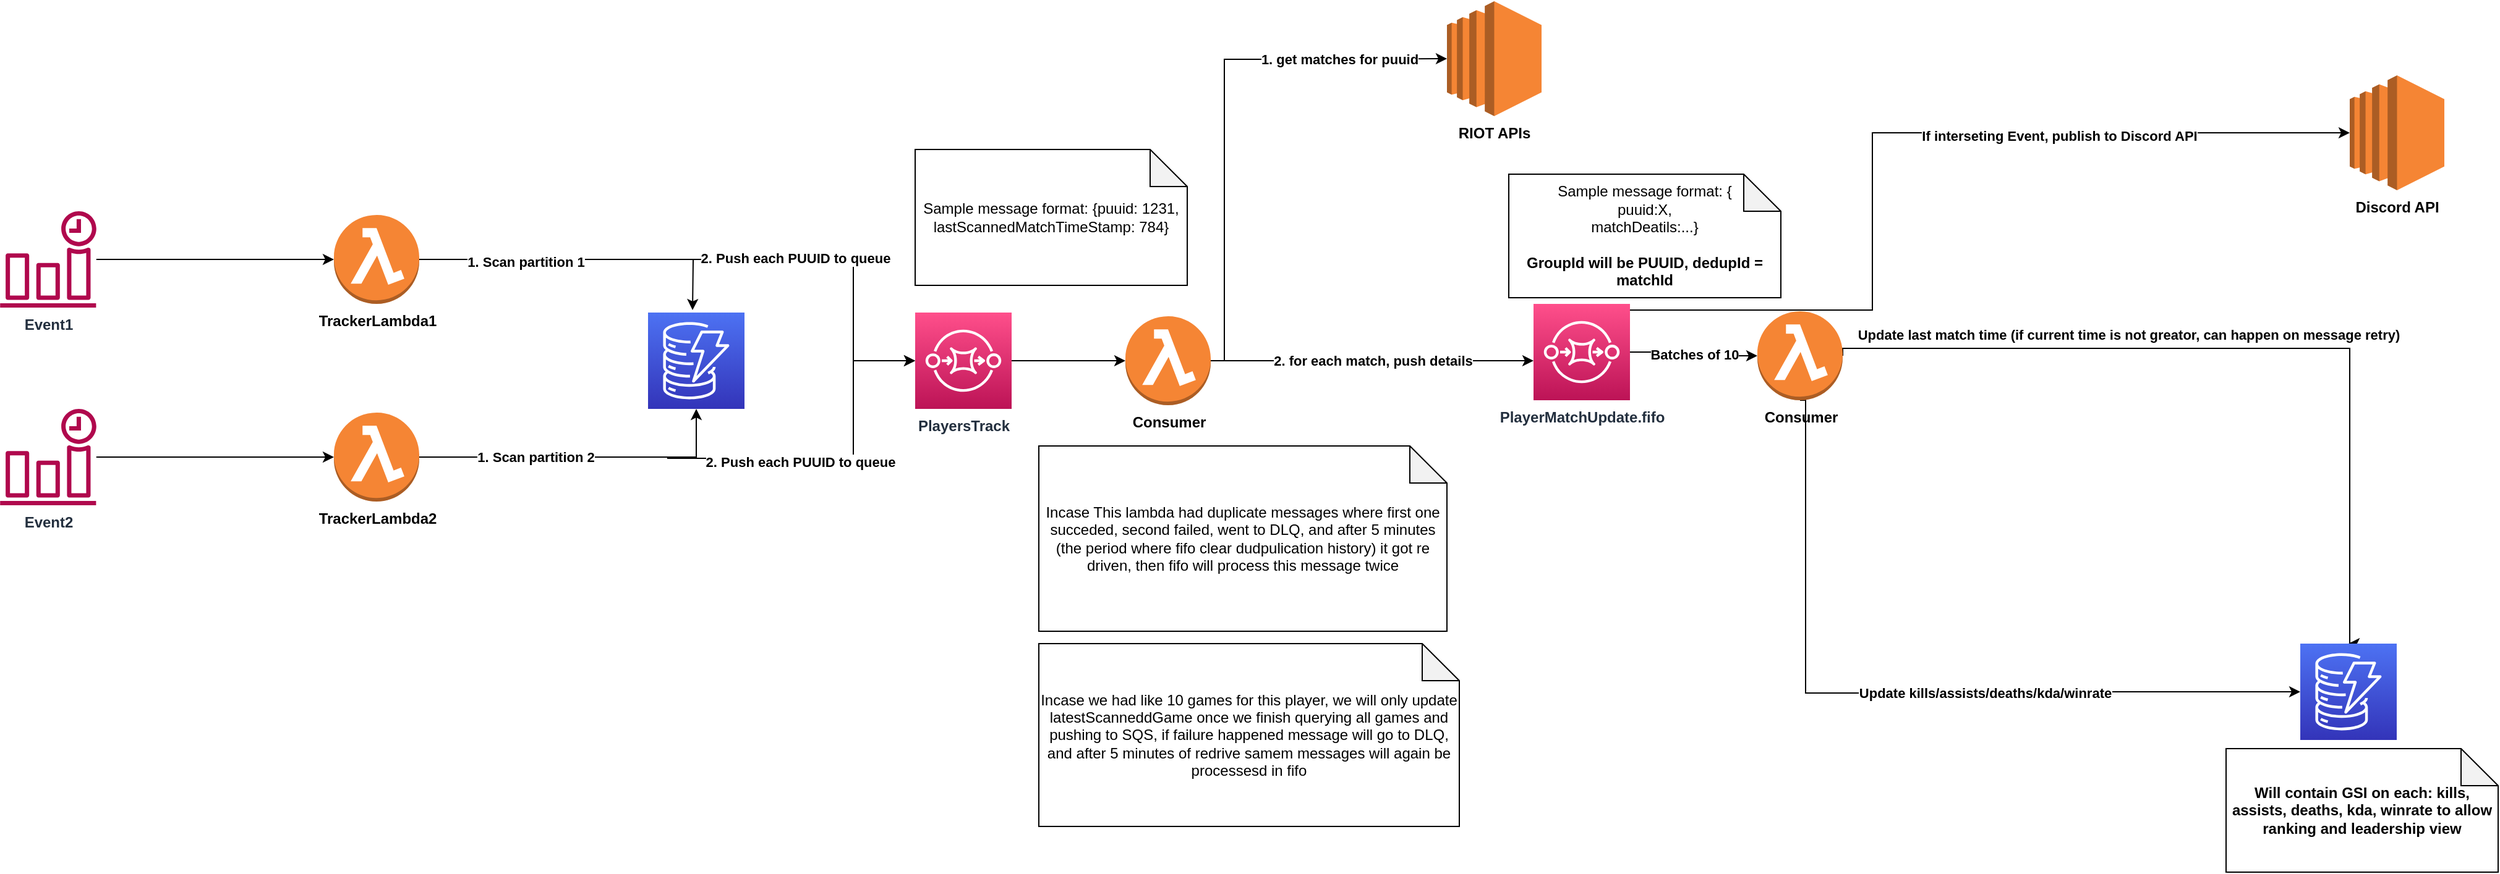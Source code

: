 <mxfile version="20.8.20" type="github" pages="4">
  <diagram id="z3SU-9NIy3_Db4be6t5X" name="proposal1">
    <mxGraphModel dx="2901" dy="2293" grid="1" gridSize="10" guides="1" tooltips="1" connect="1" arrows="1" fold="1" page="1" pageScale="1" pageWidth="827" pageHeight="1169" math="0" shadow="0">
      <root>
        <mxCell id="0" />
        <mxCell id="1" parent="0" />
        <mxCell id="zB6_l2PBLwlegObrJB-d-13" style="edgeStyle=orthogonalEdgeStyle;rounded=0;orthogonalLoop=1;jettySize=auto;html=1;entryX=0;entryY=0.5;entryDx=0;entryDy=0;entryPerimeter=0;" parent="1" source="zB6_l2PBLwlegObrJB-d-1" target="zB6_l2PBLwlegObrJB-d-12" edge="1">
          <mxGeometry relative="1" as="geometry">
            <Array as="points">
              <mxPoint x="580" y="189" />
              <mxPoint x="580" y="271" />
            </Array>
          </mxGeometry>
        </mxCell>
        <mxCell id="zB6_l2PBLwlegObrJB-d-15" value="&lt;b&gt;2. Push each PUUID to queue&lt;/b&gt;" style="edgeLabel;html=1;align=center;verticalAlign=middle;resizable=0;points=[];" parent="zB6_l2PBLwlegObrJB-d-13" vertex="1" connectable="0">
          <mxGeometry x="0.259" y="1" relative="1" as="geometry">
            <mxPoint as="offset" />
          </mxGeometry>
        </mxCell>
        <mxCell id="zB6_l2PBLwlegObrJB-d-1" value="&lt;b&gt;TrackerLambda1&lt;/b&gt;" style="outlineConnect=0;dashed=0;verticalLabelPosition=bottom;verticalAlign=top;align=center;html=1;shape=mxgraph.aws3.lambda_function;fillColor=#F58534;gradientColor=none;" parent="1" vertex="1">
          <mxGeometry x="160" y="153" width="69" height="72" as="geometry" />
        </mxCell>
        <mxCell id="zB6_l2PBLwlegObrJB-d-3" style="edgeStyle=orthogonalEdgeStyle;rounded=0;orthogonalLoop=1;jettySize=auto;html=1;entryX=0;entryY=0.5;entryDx=0;entryDy=0;entryPerimeter=0;" parent="1" source="zB6_l2PBLwlegObrJB-d-2" target="zB6_l2PBLwlegObrJB-d-1" edge="1">
          <mxGeometry relative="1" as="geometry" />
        </mxCell>
        <mxCell id="zB6_l2PBLwlegObrJB-d-2" value="&lt;b&gt;Event1&lt;/b&gt;" style="sketch=0;outlineConnect=0;fontColor=#232F3E;gradientColor=none;fillColor=#B0084D;strokeColor=none;dashed=0;verticalLabelPosition=bottom;verticalAlign=top;align=center;html=1;fontSize=12;fontStyle=0;aspect=fixed;pointerEvents=1;shape=mxgraph.aws4.event_time_based;" parent="1" vertex="1">
          <mxGeometry x="-110" y="150" width="78" height="78" as="geometry" />
        </mxCell>
        <mxCell id="zB6_l2PBLwlegObrJB-d-14" style="edgeStyle=orthogonalEdgeStyle;rounded=0;orthogonalLoop=1;jettySize=auto;html=1;entryX=0;entryY=0.5;entryDx=0;entryDy=0;entryPerimeter=0;" parent="1" source="zB6_l2PBLwlegObrJB-d-4" target="zB6_l2PBLwlegObrJB-d-12" edge="1">
          <mxGeometry relative="1" as="geometry">
            <Array as="points">
              <mxPoint x="430" y="349" />
              <mxPoint x="430" y="350" />
              <mxPoint x="580" y="350" />
              <mxPoint x="580" y="271" />
            </Array>
          </mxGeometry>
        </mxCell>
        <mxCell id="zB6_l2PBLwlegObrJB-d-16" value="&lt;b&gt;2. Push each PUUID to queue&lt;/b&gt;" style="edgeLabel;html=1;align=center;verticalAlign=middle;resizable=0;points=[];" parent="zB6_l2PBLwlegObrJB-d-14" vertex="1" connectable="0">
          <mxGeometry x="0.285" y="-3" relative="1" as="geometry">
            <mxPoint as="offset" />
          </mxGeometry>
        </mxCell>
        <mxCell id="zB6_l2PBLwlegObrJB-d-4" value="&lt;b&gt;TrackerLambda2&lt;/b&gt;" style="outlineConnect=0;dashed=0;verticalLabelPosition=bottom;verticalAlign=top;align=center;html=1;shape=mxgraph.aws3.lambda_function;fillColor=#F58534;gradientColor=none;" parent="1" vertex="1">
          <mxGeometry x="160" y="313" width="69" height="72" as="geometry" />
        </mxCell>
        <mxCell id="zB6_l2PBLwlegObrJB-d-5" style="edgeStyle=orthogonalEdgeStyle;rounded=0;orthogonalLoop=1;jettySize=auto;html=1;entryX=0;entryY=0.5;entryDx=0;entryDy=0;entryPerimeter=0;" parent="1" source="zB6_l2PBLwlegObrJB-d-6" target="zB6_l2PBLwlegObrJB-d-4" edge="1">
          <mxGeometry relative="1" as="geometry" />
        </mxCell>
        <mxCell id="zB6_l2PBLwlegObrJB-d-6" value="&lt;b&gt;Event2&lt;/b&gt;" style="sketch=0;outlineConnect=0;fontColor=#232F3E;gradientColor=none;fillColor=#B0084D;strokeColor=none;dashed=0;verticalLabelPosition=bottom;verticalAlign=top;align=center;html=1;fontSize=12;fontStyle=0;aspect=fixed;pointerEvents=1;shape=mxgraph.aws4.event_time_based;" parent="1" vertex="1">
          <mxGeometry x="-110" y="310" width="78" height="78" as="geometry" />
        </mxCell>
        <mxCell id="zB6_l2PBLwlegObrJB-d-7" value="" style="sketch=0;points=[[0,0,0],[0.25,0,0],[0.5,0,0],[0.75,0,0],[1,0,0],[0,1,0],[0.25,1,0],[0.5,1,0],[0.75,1,0],[1,1,0],[0,0.25,0],[0,0.5,0],[0,0.75,0],[1,0.25,0],[1,0.5,0],[1,0.75,0]];outlineConnect=0;fontColor=#232F3E;gradientColor=#4D72F3;gradientDirection=north;fillColor=#3334B9;strokeColor=#ffffff;dashed=0;verticalLabelPosition=bottom;verticalAlign=top;align=center;html=1;fontSize=12;fontStyle=0;aspect=fixed;shape=mxgraph.aws4.resourceIcon;resIcon=mxgraph.aws4.dynamodb;" parent="1" vertex="1">
          <mxGeometry x="414" y="232" width="78" height="78" as="geometry" />
        </mxCell>
        <mxCell id="zB6_l2PBLwlegObrJB-d-21" style="edgeStyle=orthogonalEdgeStyle;rounded=0;orthogonalLoop=1;jettySize=auto;html=1;entryX=0;entryY=0.5;entryDx=0;entryDy=0;entryPerimeter=0;" parent="1" source="zB6_l2PBLwlegObrJB-d-12" target="zB6_l2PBLwlegObrJB-d-18" edge="1">
          <mxGeometry relative="1" as="geometry" />
        </mxCell>
        <mxCell id="zB6_l2PBLwlegObrJB-d-12" value="&lt;b&gt;PlayersTrack&lt;/b&gt;" style="sketch=0;points=[[0,0,0],[0.25,0,0],[0.5,0,0],[0.75,0,0],[1,0,0],[0,1,0],[0.25,1,0],[0.5,1,0],[0.75,1,0],[1,1,0],[0,0.25,0],[0,0.5,0],[0,0.75,0],[1,0.25,0],[1,0.5,0],[1,0.75,0]];outlineConnect=0;fontColor=#232F3E;gradientColor=#FF4F8B;gradientDirection=north;fillColor=#BC1356;strokeColor=#ffffff;dashed=0;verticalLabelPosition=bottom;verticalAlign=top;align=center;html=1;fontSize=12;fontStyle=0;aspect=fixed;shape=mxgraph.aws4.resourceIcon;resIcon=mxgraph.aws4.sqs;" parent="1" vertex="1">
          <mxGeometry x="630" y="232" width="78" height="78" as="geometry" />
        </mxCell>
        <mxCell id="zB6_l2PBLwlegObrJB-d-9" style="edgeStyle=orthogonalEdgeStyle;rounded=0;orthogonalLoop=1;jettySize=auto;html=1;entryX=0.5;entryY=1;entryDx=0;entryDy=0;entryPerimeter=0;" parent="1" source="zB6_l2PBLwlegObrJB-d-4" target="zB6_l2PBLwlegObrJB-d-7" edge="1">
          <mxGeometry relative="1" as="geometry" />
        </mxCell>
        <mxCell id="zB6_l2PBLwlegObrJB-d-11" value="&lt;b&gt;1. Scan partition 2&lt;/b&gt;" style="edgeLabel;html=1;align=center;verticalAlign=middle;resizable=0;points=[];" parent="zB6_l2PBLwlegObrJB-d-9" vertex="1" connectable="0">
          <mxGeometry x="-0.285" relative="1" as="geometry">
            <mxPoint as="offset" />
          </mxGeometry>
        </mxCell>
        <mxCell id="zB6_l2PBLwlegObrJB-d-8" style="edgeStyle=orthogonalEdgeStyle;rounded=0;orthogonalLoop=1;jettySize=auto;html=1;" parent="1" source="zB6_l2PBLwlegObrJB-d-1" edge="1">
          <mxGeometry relative="1" as="geometry">
            <mxPoint x="450" y="230" as="targetPoint" />
          </mxGeometry>
        </mxCell>
        <mxCell id="zB6_l2PBLwlegObrJB-d-10" value="&lt;b&gt;1. Scan partition 1&lt;/b&gt;" style="edgeLabel;html=1;align=center;verticalAlign=middle;resizable=0;points=[];" parent="zB6_l2PBLwlegObrJB-d-8" vertex="1" connectable="0">
          <mxGeometry x="-0.344" y="-2" relative="1" as="geometry">
            <mxPoint as="offset" />
          </mxGeometry>
        </mxCell>
        <mxCell id="zB6_l2PBLwlegObrJB-d-24" style="edgeStyle=orthogonalEdgeStyle;rounded=0;orthogonalLoop=1;jettySize=auto;html=1;entryX=0;entryY=0.5;entryDx=0;entryDy=0;entryPerimeter=0;" parent="1" source="zB6_l2PBLwlegObrJB-d-18" target="zB6_l2PBLwlegObrJB-d-23" edge="1">
          <mxGeometry relative="1" as="geometry">
            <Array as="points">
              <mxPoint x="880" y="271" />
              <mxPoint x="880" y="27" />
              <mxPoint x="970" y="27" />
            </Array>
          </mxGeometry>
        </mxCell>
        <mxCell id="zB6_l2PBLwlegObrJB-d-25" value="1. get matches for puuid" style="edgeLabel;html=1;align=center;verticalAlign=middle;resizable=0;points=[];fontStyle=1" parent="zB6_l2PBLwlegObrJB-d-24" vertex="1" connectable="0">
          <mxGeometry x="0.294" y="-1" relative="1" as="geometry">
            <mxPoint x="66" y="-1" as="offset" />
          </mxGeometry>
        </mxCell>
        <mxCell id="zB6_l2PBLwlegObrJB-d-26" style="edgeStyle=orthogonalEdgeStyle;rounded=0;orthogonalLoop=1;jettySize=auto;html=1;" parent="1" source="zB6_l2PBLwlegObrJB-d-18" edge="1">
          <mxGeometry relative="1" as="geometry">
            <mxPoint x="1130" y="271" as="targetPoint" />
          </mxGeometry>
        </mxCell>
        <mxCell id="zB6_l2PBLwlegObrJB-d-31" value="&lt;b&gt;2. for each match, push details&lt;/b&gt;" style="edgeLabel;html=1;align=center;verticalAlign=middle;resizable=0;points=[];" parent="zB6_l2PBLwlegObrJB-d-26" vertex="1" connectable="0">
          <mxGeometry x="-0.372" y="-2" relative="1" as="geometry">
            <mxPoint x="49" y="-2" as="offset" />
          </mxGeometry>
        </mxCell>
        <mxCell id="zB6_l2PBLwlegObrJB-d-18" value="&lt;b&gt;Consumer&lt;/b&gt;" style="outlineConnect=0;dashed=0;verticalLabelPosition=bottom;verticalAlign=top;align=center;html=1;shape=mxgraph.aws3.lambda_function;fillColor=#F58534;gradientColor=none;" parent="1" vertex="1">
          <mxGeometry x="800" y="235" width="69" height="72" as="geometry" />
        </mxCell>
        <mxCell id="zB6_l2PBLwlegObrJB-d-22" value="Sample message format: {puuid: 1231, lastScannedMatchTimeStamp: 784}" style="shape=note;whiteSpace=wrap;html=1;backgroundOutline=1;darkOpacity=0.05;" parent="1" vertex="1">
          <mxGeometry x="630" y="100" width="220" height="110" as="geometry" />
        </mxCell>
        <mxCell id="zB6_l2PBLwlegObrJB-d-23" value="&lt;b&gt;RIOT APIs&lt;/b&gt;" style="outlineConnect=0;dashed=0;verticalLabelPosition=bottom;verticalAlign=top;align=center;html=1;shape=mxgraph.aws3.ec2;fillColor=#F58534;gradientColor=none;" parent="1" vertex="1">
          <mxGeometry x="1060" y="-20" width="76.5" height="93" as="geometry" />
        </mxCell>
        <mxCell id="zB6_l2PBLwlegObrJB-d-33" value="&lt;b&gt;Update last match time (if current time is not greator, can happen on message retry)&lt;/b&gt;" style="edgeStyle=orthogonalEdgeStyle;rounded=0;orthogonalLoop=1;jettySize=auto;html=1;entryX=0.5;entryY=0;entryDx=0;entryDy=0;entryPerimeter=0;exitX=1;exitY=0.5;exitDx=0;exitDy=0;exitPerimeter=0;" parent="1" source="zB6_l2PBLwlegObrJB-d-40" target="zB6_l2PBLwlegObrJB-d-32" edge="1">
          <mxGeometry x="-0.279" y="11" relative="1" as="geometry">
            <Array as="points">
              <mxPoint x="1790" y="261" />
              <mxPoint x="1790" y="500" />
            </Array>
            <mxPoint as="offset" />
          </mxGeometry>
        </mxCell>
        <mxCell id="zB6_l2PBLwlegObrJB-d-35" style="edgeStyle=orthogonalEdgeStyle;rounded=0;orthogonalLoop=1;jettySize=auto;html=1;entryX=0;entryY=0.5;entryDx=0;entryDy=0;entryPerimeter=0;exitX=0.5;exitY=1;exitDx=0;exitDy=0;exitPerimeter=0;" parent="1" source="zB6_l2PBLwlegObrJB-d-40" target="zB6_l2PBLwlegObrJB-d-32" edge="1">
          <mxGeometry relative="1" as="geometry">
            <Array as="points">
              <mxPoint x="1350" y="303" />
              <mxPoint x="1350" y="540" />
              <mxPoint x="1464" y="540" />
              <mxPoint x="1464" y="539" />
            </Array>
          </mxGeometry>
        </mxCell>
        <mxCell id="zB6_l2PBLwlegObrJB-d-36" value="&lt;b&gt;Update kills/assists/deaths/kda/winrate&lt;/b&gt;" style="edgeLabel;html=1;align=center;verticalAlign=middle;resizable=0;points=[];" parent="zB6_l2PBLwlegObrJB-d-35" vertex="1" connectable="0">
          <mxGeometry x="0.204" y="-1" relative="1" as="geometry">
            <mxPoint as="offset" />
          </mxGeometry>
        </mxCell>
        <mxCell id="zB6_l2PBLwlegObrJB-d-38" style="edgeStyle=orthogonalEdgeStyle;rounded=0;orthogonalLoop=1;jettySize=auto;html=1;entryX=0;entryY=0.5;entryDx=0;entryDy=0;entryPerimeter=0;" parent="1" source="zB6_l2PBLwlegObrJB-d-27" target="zB6_l2PBLwlegObrJB-d-37" edge="1">
          <mxGeometry relative="1" as="geometry">
            <Array as="points">
              <mxPoint x="1404" y="230" />
              <mxPoint x="1404" y="87" />
            </Array>
          </mxGeometry>
        </mxCell>
        <mxCell id="zB6_l2PBLwlegObrJB-d-39" value="If interseting Event, publish to Discord API" style="edgeLabel;html=1;align=center;verticalAlign=middle;resizable=0;points=[];fontStyle=1" parent="zB6_l2PBLwlegObrJB-d-38" vertex="1" connectable="0">
          <mxGeometry x="0.351" y="-1" relative="1" as="geometry">
            <mxPoint y="1" as="offset" />
          </mxGeometry>
        </mxCell>
        <mxCell id="zB6_l2PBLwlegObrJB-d-42" value="&lt;b&gt;Batches of 10&lt;/b&gt;" style="edgeStyle=orthogonalEdgeStyle;rounded=0;orthogonalLoop=1;jettySize=auto;html=1;entryX=0;entryY=0.5;entryDx=0;entryDy=0;entryPerimeter=0;" parent="1" source="zB6_l2PBLwlegObrJB-d-27" target="zB6_l2PBLwlegObrJB-d-40" edge="1">
          <mxGeometry relative="1" as="geometry" />
        </mxCell>
        <mxCell id="zB6_l2PBLwlegObrJB-d-27" value="&lt;b&gt;PlayerMatchUpdate.fifo&lt;/b&gt;" style="sketch=0;points=[[0,0,0],[0.25,0,0],[0.5,0,0],[0.75,0,0],[1,0,0],[0,1,0],[0.25,1,0],[0.5,1,0],[0.75,1,0],[1,1,0],[0,0.25,0],[0,0.5,0],[0,0.75,0],[1,0.25,0],[1,0.5,0],[1,0.75,0]];outlineConnect=0;fontColor=#232F3E;gradientColor=#FF4F8B;gradientDirection=north;fillColor=#BC1356;strokeColor=#ffffff;dashed=0;verticalLabelPosition=bottom;verticalAlign=top;align=center;html=1;fontSize=12;fontStyle=0;aspect=fixed;shape=mxgraph.aws4.resourceIcon;resIcon=mxgraph.aws4.sqs;" parent="1" vertex="1">
          <mxGeometry x="1130" y="225" width="78" height="78" as="geometry" />
        </mxCell>
        <mxCell id="zB6_l2PBLwlegObrJB-d-28" value="Sample message format: {&lt;br&gt;puuid:X,&lt;br&gt;matchDeatils:...}&lt;br&gt;&lt;br&gt;&lt;b&gt;GroupId will be PUUID, dedupId = matchId&lt;/b&gt;" style="shape=note;whiteSpace=wrap;html=1;backgroundOutline=1;darkOpacity=0.05;" parent="1" vertex="1">
          <mxGeometry x="1110" y="120" width="220" height="100" as="geometry" />
        </mxCell>
        <mxCell id="zB6_l2PBLwlegObrJB-d-32" value="" style="sketch=0;points=[[0,0,0],[0.25,0,0],[0.5,0,0],[0.75,0,0],[1,0,0],[0,1,0],[0.25,1,0],[0.5,1,0],[0.75,1,0],[1,1,0],[0,0.25,0],[0,0.5,0],[0,0.75,0],[1,0.25,0],[1,0.5,0],[1,0.75,0]];outlineConnect=0;fontColor=#232F3E;gradientColor=#4D72F3;gradientDirection=north;fillColor=#3334B9;strokeColor=#ffffff;dashed=0;verticalLabelPosition=bottom;verticalAlign=top;align=center;html=1;fontSize=12;fontStyle=0;aspect=fixed;shape=mxgraph.aws4.resourceIcon;resIcon=mxgraph.aws4.dynamodb;" parent="1" vertex="1">
          <mxGeometry x="1750" y="500" width="78" height="78" as="geometry" />
        </mxCell>
        <mxCell id="zB6_l2PBLwlegObrJB-d-34" value="Incase This lambda had duplicate messages where first one succeded, second failed, went to DLQ, and after 5 minutes (the period where fifo clear dudpulication history) it got re driven, then fifo will process this message twice" style="shape=note;whiteSpace=wrap;html=1;backgroundOutline=1;darkOpacity=0.05;" parent="1" vertex="1">
          <mxGeometry x="730" y="340" width="330" height="150" as="geometry" />
        </mxCell>
        <mxCell id="zB6_l2PBLwlegObrJB-d-37" value="&lt;b&gt;Discord API&lt;/b&gt;" style="outlineConnect=0;dashed=0;verticalLabelPosition=bottom;verticalAlign=top;align=center;html=1;shape=mxgraph.aws3.ec2;fillColor=#F58534;gradientColor=none;" parent="1" vertex="1">
          <mxGeometry x="1790" y="40" width="76.5" height="93" as="geometry" />
        </mxCell>
        <mxCell id="zB6_l2PBLwlegObrJB-d-40" value="&lt;b&gt;Consumer&lt;/b&gt;" style="outlineConnect=0;dashed=0;verticalLabelPosition=bottom;verticalAlign=top;align=center;html=1;shape=mxgraph.aws3.lambda_function;fillColor=#F58534;gradientColor=none;" parent="1" vertex="1">
          <mxGeometry x="1311" y="231" width="69" height="72" as="geometry" />
        </mxCell>
        <mxCell id="zB6_l2PBLwlegObrJB-d-44" value="&lt;b&gt;Will contain GSI on each: kills, assists, deaths, kda, winrate to allow ranking and leadership view&lt;/b&gt;" style="shape=note;whiteSpace=wrap;html=1;backgroundOutline=1;darkOpacity=0.05;" parent="1" vertex="1">
          <mxGeometry x="1690" y="585" width="220" height="100" as="geometry" />
        </mxCell>
        <mxCell id="7otukI2A0QXbbgrTKtuz-1" value="Incase we had like 10 games for this player, we will only update latestScanneddGame once we finish querying all games and pushing to SQS, if failure happened message will go to DLQ, and after 5 minutes of redrive samem messages will again be processesd in fifo" style="shape=note;whiteSpace=wrap;html=1;backgroundOutline=1;darkOpacity=0.05;" vertex="1" parent="1">
          <mxGeometry x="730" y="500" width="340" height="148" as="geometry" />
        </mxCell>
      </root>
    </mxGraphModel>
  </diagram>
  <diagram name="propsal2" id="NX7RhTvulTgbzelreOOQ">
    <mxGraphModel dx="2257" dy="1944" grid="1" gridSize="10" guides="1" tooltips="1" connect="1" arrows="1" fold="1" page="1" pageScale="1" pageWidth="827" pageHeight="1169" math="0" shadow="0">
      <root>
        <mxCell id="cj0vS9jOyUDW4bIudi8N-0" />
        <mxCell id="cj0vS9jOyUDW4bIudi8N-1" parent="cj0vS9jOyUDW4bIudi8N-0" />
        <mxCell id="cj0vS9jOyUDW4bIudi8N-2" style="edgeStyle=orthogonalEdgeStyle;rounded=0;orthogonalLoop=1;jettySize=auto;html=1;entryX=0;entryY=0.5;entryDx=0;entryDy=0;entryPerimeter=0;" edge="1" parent="cj0vS9jOyUDW4bIudi8N-1" source="cj0vS9jOyUDW4bIudi8N-4" target="cj0vS9jOyUDW4bIudi8N-14">
          <mxGeometry relative="1" as="geometry">
            <Array as="points">
              <mxPoint x="580" y="189" />
              <mxPoint x="580" y="271" />
            </Array>
          </mxGeometry>
        </mxCell>
        <mxCell id="cj0vS9jOyUDW4bIudi8N-3" value="&lt;b&gt;2. Push each PUUID to queue&lt;/b&gt;" style="edgeLabel;html=1;align=center;verticalAlign=middle;resizable=0;points=[];" vertex="1" connectable="0" parent="cj0vS9jOyUDW4bIudi8N-2">
          <mxGeometry x="0.259" y="1" relative="1" as="geometry">
            <mxPoint as="offset" />
          </mxGeometry>
        </mxCell>
        <mxCell id="cj0vS9jOyUDW4bIudi8N-4" value="&lt;b&gt;TrackerLambda1&lt;/b&gt;" style="outlineConnect=0;dashed=0;verticalLabelPosition=bottom;verticalAlign=top;align=center;html=1;shape=mxgraph.aws3.lambda_function;fillColor=#F58534;gradientColor=none;" vertex="1" parent="cj0vS9jOyUDW4bIudi8N-1">
          <mxGeometry x="160" y="153" width="69" height="72" as="geometry" />
        </mxCell>
        <mxCell id="cj0vS9jOyUDW4bIudi8N-5" style="edgeStyle=orthogonalEdgeStyle;rounded=0;orthogonalLoop=1;jettySize=auto;html=1;entryX=0;entryY=0.5;entryDx=0;entryDy=0;entryPerimeter=0;" edge="1" parent="cj0vS9jOyUDW4bIudi8N-1" source="cj0vS9jOyUDW4bIudi8N-6" target="cj0vS9jOyUDW4bIudi8N-4">
          <mxGeometry relative="1" as="geometry" />
        </mxCell>
        <mxCell id="cj0vS9jOyUDW4bIudi8N-6" value="&lt;b&gt;Event1&lt;/b&gt;" style="sketch=0;outlineConnect=0;fontColor=#232F3E;gradientColor=none;fillColor=#B0084D;strokeColor=none;dashed=0;verticalLabelPosition=bottom;verticalAlign=top;align=center;html=1;fontSize=12;fontStyle=0;aspect=fixed;pointerEvents=1;shape=mxgraph.aws4.event_time_based;" vertex="1" parent="cj0vS9jOyUDW4bIudi8N-1">
          <mxGeometry x="-110" y="150" width="78" height="78" as="geometry" />
        </mxCell>
        <mxCell id="cj0vS9jOyUDW4bIudi8N-7" style="edgeStyle=orthogonalEdgeStyle;rounded=0;orthogonalLoop=1;jettySize=auto;html=1;entryX=0;entryY=0.5;entryDx=0;entryDy=0;entryPerimeter=0;" edge="1" parent="cj0vS9jOyUDW4bIudi8N-1" source="cj0vS9jOyUDW4bIudi8N-9" target="cj0vS9jOyUDW4bIudi8N-14">
          <mxGeometry relative="1" as="geometry">
            <Array as="points">
              <mxPoint x="430" y="349" />
              <mxPoint x="430" y="350" />
              <mxPoint x="580" y="350" />
              <mxPoint x="580" y="271" />
            </Array>
          </mxGeometry>
        </mxCell>
        <mxCell id="cj0vS9jOyUDW4bIudi8N-8" value="&lt;b&gt;2. Push each PUUID to queue&lt;/b&gt;" style="edgeLabel;html=1;align=center;verticalAlign=middle;resizable=0;points=[];" vertex="1" connectable="0" parent="cj0vS9jOyUDW4bIudi8N-7">
          <mxGeometry x="0.285" y="-3" relative="1" as="geometry">
            <mxPoint as="offset" />
          </mxGeometry>
        </mxCell>
        <mxCell id="cj0vS9jOyUDW4bIudi8N-9" value="&lt;b&gt;TrackerLambda2&lt;/b&gt;" style="outlineConnect=0;dashed=0;verticalLabelPosition=bottom;verticalAlign=top;align=center;html=1;shape=mxgraph.aws3.lambda_function;fillColor=#F58534;gradientColor=none;" vertex="1" parent="cj0vS9jOyUDW4bIudi8N-1">
          <mxGeometry x="160" y="313" width="69" height="72" as="geometry" />
        </mxCell>
        <mxCell id="cj0vS9jOyUDW4bIudi8N-10" style="edgeStyle=orthogonalEdgeStyle;rounded=0;orthogonalLoop=1;jettySize=auto;html=1;entryX=0;entryY=0.5;entryDx=0;entryDy=0;entryPerimeter=0;" edge="1" parent="cj0vS9jOyUDW4bIudi8N-1" source="cj0vS9jOyUDW4bIudi8N-11" target="cj0vS9jOyUDW4bIudi8N-9">
          <mxGeometry relative="1" as="geometry" />
        </mxCell>
        <mxCell id="cj0vS9jOyUDW4bIudi8N-11" value="&lt;b&gt;Event2&lt;/b&gt;" style="sketch=0;outlineConnect=0;fontColor=#232F3E;gradientColor=none;fillColor=#B0084D;strokeColor=none;dashed=0;verticalLabelPosition=bottom;verticalAlign=top;align=center;html=1;fontSize=12;fontStyle=0;aspect=fixed;pointerEvents=1;shape=mxgraph.aws4.event_time_based;" vertex="1" parent="cj0vS9jOyUDW4bIudi8N-1">
          <mxGeometry x="-110" y="310" width="78" height="78" as="geometry" />
        </mxCell>
        <mxCell id="cj0vS9jOyUDW4bIudi8N-12" value="" style="sketch=0;points=[[0,0,0],[0.25,0,0],[0.5,0,0],[0.75,0,0],[1,0,0],[0,1,0],[0.25,1,0],[0.5,1,0],[0.75,1,0],[1,1,0],[0,0.25,0],[0,0.5,0],[0,0.75,0],[1,0.25,0],[1,0.5,0],[1,0.75,0]];outlineConnect=0;fontColor=#232F3E;gradientColor=#4D72F3;gradientDirection=north;fillColor=#3334B9;strokeColor=#ffffff;dashed=0;verticalLabelPosition=bottom;verticalAlign=top;align=center;html=1;fontSize=12;fontStyle=0;aspect=fixed;shape=mxgraph.aws4.resourceIcon;resIcon=mxgraph.aws4.dynamodb;" vertex="1" parent="cj0vS9jOyUDW4bIudi8N-1">
          <mxGeometry x="414" y="232" width="78" height="78" as="geometry" />
        </mxCell>
        <mxCell id="cj0vS9jOyUDW4bIudi8N-13" style="edgeStyle=orthogonalEdgeStyle;rounded=0;orthogonalLoop=1;jettySize=auto;html=1;entryX=0;entryY=0.5;entryDx=0;entryDy=0;entryPerimeter=0;" edge="1" parent="cj0vS9jOyUDW4bIudi8N-1" source="cj0vS9jOyUDW4bIudi8N-14" target="cj0vS9jOyUDW4bIudi8N-23">
          <mxGeometry relative="1" as="geometry" />
        </mxCell>
        <mxCell id="cj0vS9jOyUDW4bIudi8N-14" value="&lt;b&gt;PlayersTrack&lt;/b&gt;" style="sketch=0;points=[[0,0,0],[0.25,0,0],[0.5,0,0],[0.75,0,0],[1,0,0],[0,1,0],[0.25,1,0],[0.5,1,0],[0.75,1,0],[1,1,0],[0,0.25,0],[0,0.5,0],[0,0.75,0],[1,0.25,0],[1,0.5,0],[1,0.75,0]];outlineConnect=0;fontColor=#232F3E;gradientColor=#FF4F8B;gradientDirection=north;fillColor=#BC1356;strokeColor=#ffffff;dashed=0;verticalLabelPosition=bottom;verticalAlign=top;align=center;html=1;fontSize=12;fontStyle=0;aspect=fixed;shape=mxgraph.aws4.resourceIcon;resIcon=mxgraph.aws4.sqs;" vertex="1" parent="cj0vS9jOyUDW4bIudi8N-1">
          <mxGeometry x="630" y="232" width="78" height="78" as="geometry" />
        </mxCell>
        <mxCell id="cj0vS9jOyUDW4bIudi8N-15" style="edgeStyle=orthogonalEdgeStyle;rounded=0;orthogonalLoop=1;jettySize=auto;html=1;entryX=0.5;entryY=1;entryDx=0;entryDy=0;entryPerimeter=0;" edge="1" parent="cj0vS9jOyUDW4bIudi8N-1" source="cj0vS9jOyUDW4bIudi8N-9" target="cj0vS9jOyUDW4bIudi8N-12">
          <mxGeometry relative="1" as="geometry" />
        </mxCell>
        <mxCell id="cj0vS9jOyUDW4bIudi8N-16" value="&lt;b&gt;1. Scan partition 2&lt;/b&gt;" style="edgeLabel;html=1;align=center;verticalAlign=middle;resizable=0;points=[];" vertex="1" connectable="0" parent="cj0vS9jOyUDW4bIudi8N-15">
          <mxGeometry x="-0.285" relative="1" as="geometry">
            <mxPoint as="offset" />
          </mxGeometry>
        </mxCell>
        <mxCell id="cj0vS9jOyUDW4bIudi8N-17" style="edgeStyle=orthogonalEdgeStyle;rounded=0;orthogonalLoop=1;jettySize=auto;html=1;" edge="1" parent="cj0vS9jOyUDW4bIudi8N-1" source="cj0vS9jOyUDW4bIudi8N-4">
          <mxGeometry relative="1" as="geometry">
            <mxPoint x="450" y="230" as="targetPoint" />
          </mxGeometry>
        </mxCell>
        <mxCell id="cj0vS9jOyUDW4bIudi8N-18" value="&lt;b&gt;1. Scan partition 1&lt;/b&gt;" style="edgeLabel;html=1;align=center;verticalAlign=middle;resizable=0;points=[];" vertex="1" connectable="0" parent="cj0vS9jOyUDW4bIudi8N-17">
          <mxGeometry x="-0.344" y="-2" relative="1" as="geometry">
            <mxPoint as="offset" />
          </mxGeometry>
        </mxCell>
        <mxCell id="cj0vS9jOyUDW4bIudi8N-19" style="edgeStyle=orthogonalEdgeStyle;rounded=0;orthogonalLoop=1;jettySize=auto;html=1;entryX=0;entryY=0.5;entryDx=0;entryDy=0;entryPerimeter=0;" edge="1" parent="cj0vS9jOyUDW4bIudi8N-1" source="cj0vS9jOyUDW4bIudi8N-23" target="cj0vS9jOyUDW4bIudi8N-25">
          <mxGeometry relative="1" as="geometry">
            <Array as="points">
              <mxPoint x="880" y="271" />
              <mxPoint x="880" y="27" />
              <mxPoint x="970" y="27" />
            </Array>
          </mxGeometry>
        </mxCell>
        <mxCell id="cj0vS9jOyUDW4bIudi8N-20" value="1. get matches for puuid" style="edgeLabel;html=1;align=center;verticalAlign=middle;resizable=0;points=[];fontStyle=1" vertex="1" connectable="0" parent="cj0vS9jOyUDW4bIudi8N-19">
          <mxGeometry x="0.294" y="-1" relative="1" as="geometry">
            <mxPoint x="66" y="-1" as="offset" />
          </mxGeometry>
        </mxCell>
        <mxCell id="cj0vS9jOyUDW4bIudi8N-21" style="edgeStyle=orthogonalEdgeStyle;rounded=0;orthogonalLoop=1;jettySize=auto;html=1;" edge="1" parent="cj0vS9jOyUDW4bIudi8N-1" source="cj0vS9jOyUDW4bIudi8N-23">
          <mxGeometry relative="1" as="geometry">
            <mxPoint x="1130" y="271" as="targetPoint" />
          </mxGeometry>
        </mxCell>
        <mxCell id="cj0vS9jOyUDW4bIudi8N-22" value="&lt;b&gt;2. for each match, push details&lt;/b&gt;" style="edgeLabel;html=1;align=center;verticalAlign=middle;resizable=0;points=[];" vertex="1" connectable="0" parent="cj0vS9jOyUDW4bIudi8N-21">
          <mxGeometry x="-0.372" y="-2" relative="1" as="geometry">
            <mxPoint x="49" y="-2" as="offset" />
          </mxGeometry>
        </mxCell>
        <mxCell id="_Rm2gR1SMqFmuvwYHthA-1" style="edgeStyle=orthogonalEdgeStyle;rounded=0;orthogonalLoop=1;jettySize=auto;html=1;entryX=0.5;entryY=0;entryDx=0;entryDy=0;entryPerimeter=0;" edge="1" parent="cj0vS9jOyUDW4bIudi8N-1" source="cj0vS9jOyUDW4bIudi8N-23" target="_Rm2gR1SMqFmuvwYHthA-0">
          <mxGeometry relative="1" as="geometry" />
        </mxCell>
        <mxCell id="_Rm2gR1SMqFmuvwYHthA-2" value="&lt;b&gt;get/update latestScannedGame&lt;/b&gt;" style="edgeLabel;html=1;align=center;verticalAlign=middle;resizable=0;points=[];" vertex="1" connectable="0" parent="_Rm2gR1SMqFmuvwYHthA-1">
          <mxGeometry x="-0.121" y="2" relative="1" as="geometry">
            <mxPoint as="offset" />
          </mxGeometry>
        </mxCell>
        <mxCell id="cj0vS9jOyUDW4bIudi8N-23" value="&lt;b&gt;Consumer&lt;/b&gt;" style="outlineConnect=0;dashed=0;verticalLabelPosition=bottom;verticalAlign=top;align=center;html=1;shape=mxgraph.aws3.lambda_function;fillColor=#F58534;gradientColor=none;" vertex="1" parent="cj0vS9jOyUDW4bIudi8N-1">
          <mxGeometry x="800" y="235" width="69" height="72" as="geometry" />
        </mxCell>
        <mxCell id="cj0vS9jOyUDW4bIudi8N-24" value="Sample message format: {puuid: 1231}" style="shape=note;whiteSpace=wrap;html=1;backgroundOutline=1;darkOpacity=0.05;" vertex="1" parent="cj0vS9jOyUDW4bIudi8N-1">
          <mxGeometry x="630" y="100" width="220" height="110" as="geometry" />
        </mxCell>
        <mxCell id="cj0vS9jOyUDW4bIudi8N-25" value="&lt;b&gt;RIOT APIs&lt;/b&gt;" style="outlineConnect=0;dashed=0;verticalLabelPosition=bottom;verticalAlign=top;align=center;html=1;shape=mxgraph.aws3.ec2;fillColor=#F58534;gradientColor=none;" vertex="1" parent="cj0vS9jOyUDW4bIudi8N-1">
          <mxGeometry x="1060" y="-20" width="76.5" height="93" as="geometry" />
        </mxCell>
        <mxCell id="cj0vS9jOyUDW4bIudi8N-27" style="edgeStyle=orthogonalEdgeStyle;rounded=0;orthogonalLoop=1;jettySize=auto;html=1;entryX=0;entryY=0.5;entryDx=0;entryDy=0;entryPerimeter=0;exitX=0.5;exitY=1;exitDx=0;exitDy=0;exitPerimeter=0;" edge="1" parent="cj0vS9jOyUDW4bIudi8N-1" source="cj0vS9jOyUDW4bIudi8N-37" target="cj0vS9jOyUDW4bIudi8N-34">
          <mxGeometry relative="1" as="geometry">
            <Array as="points">
              <mxPoint x="1350" y="303" />
              <mxPoint x="1350" y="270" />
              <mxPoint x="1860" y="270" />
            </Array>
          </mxGeometry>
        </mxCell>
        <mxCell id="cj0vS9jOyUDW4bIudi8N-28" value="&lt;b&gt;Update kills/assists/deaths/kda/winrate&lt;/b&gt;" style="edgeLabel;html=1;align=center;verticalAlign=middle;resizable=0;points=[];" vertex="1" connectable="0" parent="cj0vS9jOyUDW4bIudi8N-27">
          <mxGeometry x="0.204" y="-1" relative="1" as="geometry">
            <mxPoint as="offset" />
          </mxGeometry>
        </mxCell>
        <mxCell id="cj0vS9jOyUDW4bIudi8N-29" style="edgeStyle=orthogonalEdgeStyle;rounded=0;orthogonalLoop=1;jettySize=auto;html=1;entryX=0;entryY=0.5;entryDx=0;entryDy=0;entryPerimeter=0;" edge="1" parent="cj0vS9jOyUDW4bIudi8N-1" source="cj0vS9jOyUDW4bIudi8N-32" target="cj0vS9jOyUDW4bIudi8N-36">
          <mxGeometry relative="1" as="geometry">
            <Array as="points">
              <mxPoint x="1404" y="230" />
              <mxPoint x="1404" y="87" />
            </Array>
          </mxGeometry>
        </mxCell>
        <mxCell id="cj0vS9jOyUDW4bIudi8N-30" value="If interseting Event, publish to Discord API" style="edgeLabel;html=1;align=center;verticalAlign=middle;resizable=0;points=[];fontStyle=1" vertex="1" connectable="0" parent="cj0vS9jOyUDW4bIudi8N-29">
          <mxGeometry x="0.351" y="-1" relative="1" as="geometry">
            <mxPoint y="1" as="offset" />
          </mxGeometry>
        </mxCell>
        <mxCell id="cj0vS9jOyUDW4bIudi8N-31" value="&lt;b&gt;Batches of 10&lt;/b&gt;" style="edgeStyle=orthogonalEdgeStyle;rounded=0;orthogonalLoop=1;jettySize=auto;html=1;entryX=0;entryY=0.5;entryDx=0;entryDy=0;entryPerimeter=0;" edge="1" parent="cj0vS9jOyUDW4bIudi8N-1" source="cj0vS9jOyUDW4bIudi8N-32" target="cj0vS9jOyUDW4bIudi8N-37">
          <mxGeometry relative="1" as="geometry" />
        </mxCell>
        <mxCell id="cj0vS9jOyUDW4bIudi8N-32" value="&lt;b&gt;PlayerMatchUpdate.fifo&lt;/b&gt;" style="sketch=0;points=[[0,0,0],[0.25,0,0],[0.5,0,0],[0.75,0,0],[1,0,0],[0,1,0],[0.25,1,0],[0.5,1,0],[0.75,1,0],[1,1,0],[0,0.25,0],[0,0.5,0],[0,0.75,0],[1,0.25,0],[1,0.5,0],[1,0.75,0]];outlineConnect=0;fontColor=#232F3E;gradientColor=#FF4F8B;gradientDirection=north;fillColor=#BC1356;strokeColor=#ffffff;dashed=0;verticalLabelPosition=bottom;verticalAlign=top;align=center;html=1;fontSize=12;fontStyle=0;aspect=fixed;shape=mxgraph.aws4.resourceIcon;resIcon=mxgraph.aws4.sqs;" vertex="1" parent="cj0vS9jOyUDW4bIudi8N-1">
          <mxGeometry x="1130" y="225" width="78" height="78" as="geometry" />
        </mxCell>
        <mxCell id="cj0vS9jOyUDW4bIudi8N-33" value="Sample message format: {&lt;br&gt;puuid:X,&lt;br&gt;matchDeatils:...}&lt;br&gt;&lt;br&gt;&lt;b&gt;GroupId will be PUUID, dedupId = matchId&lt;/b&gt;" style="shape=note;whiteSpace=wrap;html=1;backgroundOutline=1;darkOpacity=0.05;" vertex="1" parent="cj0vS9jOyUDW4bIudi8N-1">
          <mxGeometry x="1110" y="120" width="220" height="100" as="geometry" />
        </mxCell>
        <mxCell id="cj0vS9jOyUDW4bIudi8N-34" value="" style="sketch=0;points=[[0,0,0],[0.25,0,0],[0.5,0,0],[0.75,0,0],[1,0,0],[0,1,0],[0.25,1,0],[0.5,1,0],[0.75,1,0],[1,1,0],[0,0.25,0],[0,0.5,0],[0,0.75,0],[1,0.25,0],[1,0.5,0],[1,0.75,0]];outlineConnect=0;fontColor=#232F3E;gradientColor=#4D72F3;gradientDirection=north;fillColor=#3334B9;strokeColor=#ffffff;dashed=0;verticalLabelPosition=bottom;verticalAlign=top;align=center;html=1;fontSize=12;fontStyle=0;aspect=fixed;shape=mxgraph.aws4.resourceIcon;resIcon=mxgraph.aws4.dynamodb;" vertex="1" parent="cj0vS9jOyUDW4bIudi8N-1">
          <mxGeometry x="1890" y="231" width="78" height="78" as="geometry" />
        </mxCell>
        <mxCell id="cj0vS9jOyUDW4bIudi8N-36" value="&lt;b&gt;Discord API&lt;/b&gt;" style="outlineConnect=0;dashed=0;verticalLabelPosition=bottom;verticalAlign=top;align=center;html=1;shape=mxgraph.aws3.ec2;fillColor=#F58534;gradientColor=none;" vertex="1" parent="cj0vS9jOyUDW4bIudi8N-1">
          <mxGeometry x="1790" y="40" width="76.5" height="93" as="geometry" />
        </mxCell>
        <mxCell id="cj0vS9jOyUDW4bIudi8N-37" value="&lt;b&gt;Consumer&lt;/b&gt;" style="outlineConnect=0;dashed=0;verticalLabelPosition=bottom;verticalAlign=top;align=center;html=1;shape=mxgraph.aws3.lambda_function;fillColor=#F58534;gradientColor=none;" vertex="1" parent="cj0vS9jOyUDW4bIudi8N-1">
          <mxGeometry x="1311" y="231" width="69" height="72" as="geometry" />
        </mxCell>
        <mxCell id="cj0vS9jOyUDW4bIudi8N-38" value="&lt;b&gt;Will contain GSI on each: kills, assists, deaths, kda, winrate to allow ranking and leadership view&lt;/b&gt;" style="shape=note;whiteSpace=wrap;html=1;backgroundOutline=1;darkOpacity=0.05;" vertex="1" parent="cj0vS9jOyUDW4bIudi8N-1">
          <mxGeometry x="1840" y="330" width="220" height="100" as="geometry" />
        </mxCell>
        <mxCell id="_Rm2gR1SMqFmuvwYHthA-0" value="" style="sketch=0;points=[[0,0,0],[0.25,0,0],[0.5,0,0],[0.75,0,0],[1,0,0],[0,1,0],[0.25,1,0],[0.5,1,0],[0.75,1,0],[1,1,0],[0,0.25,0],[0,0.5,0],[0,0.75,0],[1,0.25,0],[1,0.5,0],[1,0.75,0]];outlineConnect=0;fontColor=#232F3E;gradientColor=#4D72F3;gradientDirection=north;fillColor=#3334B9;strokeColor=#ffffff;dashed=0;verticalLabelPosition=bottom;verticalAlign=top;align=center;html=1;fontSize=12;fontStyle=0;aspect=fixed;shape=mxgraph.aws4.resourceIcon;resIcon=mxgraph.aws4.dynamodb;" vertex="1" parent="cj0vS9jOyUDW4bIudi8N-1">
          <mxGeometry x="795.5" y="500" width="78" height="78" as="geometry" />
        </mxCell>
        <mxCell id="_Rm2gR1SMqFmuvwYHthA-3" value="Incase we had like 10 games for this player, we will only update latestScanneddGame once we finish querying all games and pushing to SQS, if failure happened message will go to DLQ, and after 5 minutes of redrive samem messages will again be processesd in fifo" style="shape=note;whiteSpace=wrap;html=1;backgroundOutline=1;darkOpacity=0.05;" vertex="1" parent="cj0vS9jOyUDW4bIudi8N-1">
          <mxGeometry x="890" y="430" width="340" height="148" as="geometry" />
        </mxCell>
      </root>
    </mxGraphModel>
  </diagram>
  <diagram name="prposal3" id="nDmKOy3mzLOQd3Pi8mih">
    <mxGraphModel dx="2257" dy="1944" grid="1" gridSize="10" guides="1" tooltips="1" connect="1" arrows="1" fold="1" page="1" pageScale="1" pageWidth="827" pageHeight="1169" math="0" shadow="0">
      <root>
        <mxCell id="8btrsYi-2ePveYZLV-yr-0" />
        <mxCell id="8btrsYi-2ePveYZLV-yr-1" parent="8btrsYi-2ePveYZLV-yr-0" />
        <mxCell id="8btrsYi-2ePveYZLV-yr-2" style="edgeStyle=orthogonalEdgeStyle;rounded=0;orthogonalLoop=1;jettySize=auto;html=1;entryX=0;entryY=0.5;entryDx=0;entryDy=0;entryPerimeter=0;" edge="1" parent="8btrsYi-2ePveYZLV-yr-1" source="8btrsYi-2ePveYZLV-yr-4" target="8btrsYi-2ePveYZLV-yr-14">
          <mxGeometry relative="1" as="geometry">
            <Array as="points">
              <mxPoint x="580" y="189" />
              <mxPoint x="580" y="271" />
            </Array>
          </mxGeometry>
        </mxCell>
        <mxCell id="8btrsYi-2ePveYZLV-yr-3" value="&lt;b&gt;2. Push each PUUID to queue&lt;/b&gt;" style="edgeLabel;html=1;align=center;verticalAlign=middle;resizable=0;points=[];" vertex="1" connectable="0" parent="8btrsYi-2ePveYZLV-yr-2">
          <mxGeometry x="0.259" y="1" relative="1" as="geometry">
            <mxPoint as="offset" />
          </mxGeometry>
        </mxCell>
        <mxCell id="8btrsYi-2ePveYZLV-yr-4" value="&lt;b&gt;TrackerLambda1&lt;/b&gt;" style="outlineConnect=0;dashed=0;verticalLabelPosition=bottom;verticalAlign=top;align=center;html=1;shape=mxgraph.aws3.lambda_function;fillColor=#F58534;gradientColor=none;" vertex="1" parent="8btrsYi-2ePveYZLV-yr-1">
          <mxGeometry x="160" y="153" width="69" height="72" as="geometry" />
        </mxCell>
        <mxCell id="8btrsYi-2ePveYZLV-yr-5" style="edgeStyle=orthogonalEdgeStyle;rounded=0;orthogonalLoop=1;jettySize=auto;html=1;entryX=0;entryY=0.5;entryDx=0;entryDy=0;entryPerimeter=0;" edge="1" parent="8btrsYi-2ePveYZLV-yr-1" source="8btrsYi-2ePveYZLV-yr-6" target="8btrsYi-2ePveYZLV-yr-4">
          <mxGeometry relative="1" as="geometry" />
        </mxCell>
        <mxCell id="8btrsYi-2ePveYZLV-yr-6" value="&lt;b&gt;Event1&lt;/b&gt;" style="sketch=0;outlineConnect=0;fontColor=#232F3E;gradientColor=none;fillColor=#B0084D;strokeColor=none;dashed=0;verticalLabelPosition=bottom;verticalAlign=top;align=center;html=1;fontSize=12;fontStyle=0;aspect=fixed;pointerEvents=1;shape=mxgraph.aws4.event_time_based;" vertex="1" parent="8btrsYi-2ePveYZLV-yr-1">
          <mxGeometry x="-110" y="150" width="78" height="78" as="geometry" />
        </mxCell>
        <mxCell id="8btrsYi-2ePveYZLV-yr-7" style="edgeStyle=orthogonalEdgeStyle;rounded=0;orthogonalLoop=1;jettySize=auto;html=1;entryX=0;entryY=0.5;entryDx=0;entryDy=0;entryPerimeter=0;" edge="1" parent="8btrsYi-2ePveYZLV-yr-1" source="8btrsYi-2ePveYZLV-yr-9" target="8btrsYi-2ePveYZLV-yr-14">
          <mxGeometry relative="1" as="geometry">
            <Array as="points">
              <mxPoint x="430" y="349" />
              <mxPoint x="430" y="350" />
              <mxPoint x="580" y="350" />
              <mxPoint x="580" y="271" />
            </Array>
          </mxGeometry>
        </mxCell>
        <mxCell id="8btrsYi-2ePveYZLV-yr-8" value="&lt;b&gt;2. Push each PUUID to queue&lt;/b&gt;" style="edgeLabel;html=1;align=center;verticalAlign=middle;resizable=0;points=[];" vertex="1" connectable="0" parent="8btrsYi-2ePveYZLV-yr-7">
          <mxGeometry x="0.285" y="-3" relative="1" as="geometry">
            <mxPoint as="offset" />
          </mxGeometry>
        </mxCell>
        <mxCell id="8btrsYi-2ePveYZLV-yr-9" value="&lt;b&gt;TrackerLambda2&lt;/b&gt;" style="outlineConnect=0;dashed=0;verticalLabelPosition=bottom;verticalAlign=top;align=center;html=1;shape=mxgraph.aws3.lambda_function;fillColor=#F58534;gradientColor=none;" vertex="1" parent="8btrsYi-2ePveYZLV-yr-1">
          <mxGeometry x="160" y="313" width="69" height="72" as="geometry" />
        </mxCell>
        <mxCell id="8btrsYi-2ePveYZLV-yr-10" style="edgeStyle=orthogonalEdgeStyle;rounded=0;orthogonalLoop=1;jettySize=auto;html=1;entryX=0;entryY=0.5;entryDx=0;entryDy=0;entryPerimeter=0;" edge="1" parent="8btrsYi-2ePveYZLV-yr-1" source="8btrsYi-2ePveYZLV-yr-11" target="8btrsYi-2ePveYZLV-yr-9">
          <mxGeometry relative="1" as="geometry" />
        </mxCell>
        <mxCell id="8btrsYi-2ePveYZLV-yr-11" value="&lt;b&gt;Event2&lt;/b&gt;" style="sketch=0;outlineConnect=0;fontColor=#232F3E;gradientColor=none;fillColor=#B0084D;strokeColor=none;dashed=0;verticalLabelPosition=bottom;verticalAlign=top;align=center;html=1;fontSize=12;fontStyle=0;aspect=fixed;pointerEvents=1;shape=mxgraph.aws4.event_time_based;" vertex="1" parent="8btrsYi-2ePveYZLV-yr-1">
          <mxGeometry x="-110" y="310" width="78" height="78" as="geometry" />
        </mxCell>
        <mxCell id="8btrsYi-2ePveYZLV-yr-12" value="" style="sketch=0;points=[[0,0,0],[0.25,0,0],[0.5,0,0],[0.75,0,0],[1,0,0],[0,1,0],[0.25,1,0],[0.5,1,0],[0.75,1,0],[1,1,0],[0,0.25,0],[0,0.5,0],[0,0.75,0],[1,0.25,0],[1,0.5,0],[1,0.75,0]];outlineConnect=0;fontColor=#232F3E;gradientColor=#4D72F3;gradientDirection=north;fillColor=#3334B9;strokeColor=#ffffff;dashed=0;verticalLabelPosition=bottom;verticalAlign=top;align=center;html=1;fontSize=12;fontStyle=0;aspect=fixed;shape=mxgraph.aws4.resourceIcon;resIcon=mxgraph.aws4.dynamodb;" vertex="1" parent="8btrsYi-2ePveYZLV-yr-1">
          <mxGeometry x="414" y="232" width="78" height="78" as="geometry" />
        </mxCell>
        <mxCell id="8btrsYi-2ePveYZLV-yr-13" style="edgeStyle=orthogonalEdgeStyle;rounded=0;orthogonalLoop=1;jettySize=auto;html=1;entryX=0;entryY=0.5;entryDx=0;entryDy=0;entryPerimeter=0;" edge="1" parent="8btrsYi-2ePveYZLV-yr-1" source="8btrsYi-2ePveYZLV-yr-14" target="8btrsYi-2ePveYZLV-yr-25">
          <mxGeometry relative="1" as="geometry" />
        </mxCell>
        <mxCell id="8btrsYi-2ePveYZLV-yr-14" value="&lt;b&gt;PlayersTrack&lt;/b&gt;" style="sketch=0;points=[[0,0,0],[0.25,0,0],[0.5,0,0],[0.75,0,0],[1,0,0],[0,1,0],[0.25,1,0],[0.5,1,0],[0.75,1,0],[1,1,0],[0,0.25,0],[0,0.5,0],[0,0.75,0],[1,0.25,0],[1,0.5,0],[1,0.75,0]];outlineConnect=0;fontColor=#232F3E;gradientColor=#FF4F8B;gradientDirection=north;fillColor=#BC1356;strokeColor=#ffffff;dashed=0;verticalLabelPosition=bottom;verticalAlign=top;align=center;html=1;fontSize=12;fontStyle=0;aspect=fixed;shape=mxgraph.aws4.resourceIcon;resIcon=mxgraph.aws4.sqs;" vertex="1" parent="8btrsYi-2ePveYZLV-yr-1">
          <mxGeometry x="630" y="232" width="78" height="78" as="geometry" />
        </mxCell>
        <mxCell id="8btrsYi-2ePveYZLV-yr-15" style="edgeStyle=orthogonalEdgeStyle;rounded=0;orthogonalLoop=1;jettySize=auto;html=1;entryX=0.5;entryY=1;entryDx=0;entryDy=0;entryPerimeter=0;" edge="1" parent="8btrsYi-2ePveYZLV-yr-1" source="8btrsYi-2ePveYZLV-yr-9" target="8btrsYi-2ePveYZLV-yr-12">
          <mxGeometry relative="1" as="geometry" />
        </mxCell>
        <mxCell id="8btrsYi-2ePveYZLV-yr-16" value="&lt;b&gt;1. Scan partition 2&lt;/b&gt;" style="edgeLabel;html=1;align=center;verticalAlign=middle;resizable=0;points=[];" vertex="1" connectable="0" parent="8btrsYi-2ePveYZLV-yr-15">
          <mxGeometry x="-0.285" relative="1" as="geometry">
            <mxPoint as="offset" />
          </mxGeometry>
        </mxCell>
        <mxCell id="8btrsYi-2ePveYZLV-yr-17" style="edgeStyle=orthogonalEdgeStyle;rounded=0;orthogonalLoop=1;jettySize=auto;html=1;" edge="1" parent="8btrsYi-2ePveYZLV-yr-1" source="8btrsYi-2ePveYZLV-yr-4">
          <mxGeometry relative="1" as="geometry">
            <mxPoint x="450" y="230" as="targetPoint" />
          </mxGeometry>
        </mxCell>
        <mxCell id="8btrsYi-2ePveYZLV-yr-18" value="&lt;b&gt;1. Scan partition 1&lt;/b&gt;" style="edgeLabel;html=1;align=center;verticalAlign=middle;resizable=0;points=[];" vertex="1" connectable="0" parent="8btrsYi-2ePveYZLV-yr-17">
          <mxGeometry x="-0.344" y="-2" relative="1" as="geometry">
            <mxPoint as="offset" />
          </mxGeometry>
        </mxCell>
        <mxCell id="8btrsYi-2ePveYZLV-yr-19" style="edgeStyle=orthogonalEdgeStyle;rounded=0;orthogonalLoop=1;jettySize=auto;html=1;entryX=0;entryY=0.5;entryDx=0;entryDy=0;entryPerimeter=0;" edge="1" parent="8btrsYi-2ePveYZLV-yr-1" source="8btrsYi-2ePveYZLV-yr-25" target="8btrsYi-2ePveYZLV-yr-27">
          <mxGeometry relative="1" as="geometry">
            <Array as="points">
              <mxPoint x="880" y="271" />
              <mxPoint x="880" y="27" />
              <mxPoint x="970" y="27" />
            </Array>
          </mxGeometry>
        </mxCell>
        <mxCell id="8btrsYi-2ePveYZLV-yr-20" value="1. get matches for puuid" style="edgeLabel;html=1;align=center;verticalAlign=middle;resizable=0;points=[];fontStyle=1" vertex="1" connectable="0" parent="8btrsYi-2ePveYZLV-yr-19">
          <mxGeometry x="0.294" y="-1" relative="1" as="geometry">
            <mxPoint x="66" y="-1" as="offset" />
          </mxGeometry>
        </mxCell>
        <mxCell id="8btrsYi-2ePveYZLV-yr-21" style="edgeStyle=orthogonalEdgeStyle;rounded=0;orthogonalLoop=1;jettySize=auto;html=1;" edge="1" parent="8btrsYi-2ePveYZLV-yr-1" source="8btrsYi-2ePveYZLV-yr-25">
          <mxGeometry relative="1" as="geometry">
            <mxPoint x="1130" y="271" as="targetPoint" />
          </mxGeometry>
        </mxCell>
        <mxCell id="8btrsYi-2ePveYZLV-yr-22" value="&lt;b&gt;2. for each match, push without details&lt;/b&gt;" style="edgeLabel;html=1;align=center;verticalAlign=middle;resizable=0;points=[];" vertex="1" connectable="0" parent="8btrsYi-2ePveYZLV-yr-21">
          <mxGeometry x="-0.372" y="-2" relative="1" as="geometry">
            <mxPoint x="49" y="-2" as="offset" />
          </mxGeometry>
        </mxCell>
        <mxCell id="8btrsYi-2ePveYZLV-yr-23" style="edgeStyle=orthogonalEdgeStyle;rounded=0;orthogonalLoop=1;jettySize=auto;html=1;entryX=0.5;entryY=0;entryDx=0;entryDy=0;entryPerimeter=0;" edge="1" parent="8btrsYi-2ePveYZLV-yr-1" source="8btrsYi-2ePveYZLV-yr-25" target="8btrsYi-2ePveYZLV-yr-39">
          <mxGeometry relative="1" as="geometry" />
        </mxCell>
        <mxCell id="8btrsYi-2ePveYZLV-yr-24" value="&lt;b&gt;getLatestTimeStamp&lt;/b&gt;" style="edgeLabel;html=1;align=center;verticalAlign=middle;resizable=0;points=[];" vertex="1" connectable="0" parent="8btrsYi-2ePveYZLV-yr-23">
          <mxGeometry x="-0.121" y="2" relative="1" as="geometry">
            <mxPoint as="offset" />
          </mxGeometry>
        </mxCell>
        <mxCell id="8btrsYi-2ePveYZLV-yr-25" value="&lt;b&gt;Consumer&lt;/b&gt;" style="outlineConnect=0;dashed=0;verticalLabelPosition=bottom;verticalAlign=top;align=center;html=1;shape=mxgraph.aws3.lambda_function;fillColor=#F58534;gradientColor=none;" vertex="1" parent="8btrsYi-2ePveYZLV-yr-1">
          <mxGeometry x="800" y="235" width="69" height="72" as="geometry" />
        </mxCell>
        <mxCell id="8btrsYi-2ePveYZLV-yr-26" value="Sample message format: {puuid: 1231}" style="shape=note;whiteSpace=wrap;html=1;backgroundOutline=1;darkOpacity=0.05;" vertex="1" parent="8btrsYi-2ePveYZLV-yr-1">
          <mxGeometry x="630" y="100" width="220" height="110" as="geometry" />
        </mxCell>
        <mxCell id="8btrsYi-2ePveYZLV-yr-27" value="&lt;b&gt;RIOT APIs&lt;/b&gt;" style="outlineConnect=0;dashed=0;verticalLabelPosition=bottom;verticalAlign=top;align=center;html=1;shape=mxgraph.aws3.ec2;fillColor=#F58534;gradientColor=none;" vertex="1" parent="8btrsYi-2ePveYZLV-yr-1">
          <mxGeometry x="1060" y="-20" width="76.5" height="93" as="geometry" />
        </mxCell>
        <mxCell id="Sovn98zjDfCIAfjkaaVL-1" style="edgeStyle=orthogonalEdgeStyle;rounded=0;orthogonalLoop=1;jettySize=auto;html=1;entryX=0;entryY=0.5;entryDx=0;entryDy=0;entryPerimeter=0;" edge="1" parent="8btrsYi-2ePveYZLV-yr-1" source="8btrsYi-2ePveYZLV-yr-33" target="Sovn98zjDfCIAfjkaaVL-0">
          <mxGeometry relative="1" as="geometry" />
        </mxCell>
        <mxCell id="8btrsYi-2ePveYZLV-yr-33" value="&lt;b&gt;PlayerMatchUpdate&lt;/b&gt;" style="sketch=0;points=[[0,0,0],[0.25,0,0],[0.5,0,0],[0.75,0,0],[1,0,0],[0,1,0],[0.25,1,0],[0.5,1,0],[0.75,1,0],[1,1,0],[0,0.25,0],[0,0.5,0],[0,0.75,0],[1,0.25,0],[1,0.5,0],[1,0.75,0]];outlineConnect=0;fontColor=#232F3E;gradientColor=#FF4F8B;gradientDirection=north;fillColor=#BC1356;strokeColor=#ffffff;dashed=0;verticalLabelPosition=bottom;verticalAlign=top;align=center;html=1;fontSize=12;fontStyle=0;aspect=fixed;shape=mxgraph.aws4.resourceIcon;resIcon=mxgraph.aws4.sqs;" vertex="1" parent="8btrsYi-2ePveYZLV-yr-1">
          <mxGeometry x="1130" y="225" width="78" height="78" as="geometry" />
        </mxCell>
        <mxCell id="8btrsYi-2ePveYZLV-yr-39" value="" style="sketch=0;points=[[0,0,0],[0.25,0,0],[0.5,0,0],[0.75,0,0],[1,0,0],[0,1,0],[0.25,1,0],[0.5,1,0],[0.75,1,0],[1,1,0],[0,0.25,0],[0,0.5,0],[0,0.75,0],[1,0.25,0],[1,0.5,0],[1,0.75,0]];outlineConnect=0;fontColor=#232F3E;gradientColor=#4D72F3;gradientDirection=north;fillColor=#3334B9;strokeColor=#ffffff;dashed=0;verticalLabelPosition=bottom;verticalAlign=top;align=center;html=1;fontSize=12;fontStyle=0;aspect=fixed;shape=mxgraph.aws4.resourceIcon;resIcon=mxgraph.aws4.dynamodb;" vertex="1" parent="8btrsYi-2ePveYZLV-yr-1">
          <mxGeometry x="795.5" y="500" width="78" height="78" as="geometry" />
        </mxCell>
        <mxCell id="Sovn98zjDfCIAfjkaaVL-3" style="edgeStyle=orthogonalEdgeStyle;rounded=0;orthogonalLoop=1;jettySize=auto;html=1;entryX=1;entryY=0.5;entryDx=0;entryDy=0;entryPerimeter=0;" edge="1" parent="8btrsYi-2ePveYZLV-yr-1" source="Sovn98zjDfCIAfjkaaVL-0" target="8btrsYi-2ePveYZLV-yr-27">
          <mxGeometry relative="1" as="geometry">
            <Array as="points">
              <mxPoint x="1395" y="26" />
            </Array>
          </mxGeometry>
        </mxCell>
        <mxCell id="Sovn98zjDfCIAfjkaaVL-4" value="&lt;b&gt;getMmatchDetails&lt;/b&gt;" style="edgeLabel;html=1;align=center;verticalAlign=middle;resizable=0;points=[];" vertex="1" connectable="0" parent="Sovn98zjDfCIAfjkaaVL-3">
          <mxGeometry x="0.317" y="3" relative="1" as="geometry">
            <mxPoint x="-13" y="-3" as="offset" />
          </mxGeometry>
        </mxCell>
        <mxCell id="Sovn98zjDfCIAfjkaaVL-5" value="&lt;b&gt;updateLatestTimeStamp&lt;/b&gt;" style="edgeStyle=orthogonalEdgeStyle;rounded=0;orthogonalLoop=1;jettySize=auto;html=1;" edge="1" parent="8btrsYi-2ePveYZLV-yr-1" source="Sovn98zjDfCIAfjkaaVL-0">
          <mxGeometry relative="1" as="geometry">
            <mxPoint x="1394.5" y="460" as="targetPoint" />
          </mxGeometry>
        </mxCell>
        <mxCell id="Sovn98zjDfCIAfjkaaVL-9" style="edgeStyle=orthogonalEdgeStyle;rounded=0;orthogonalLoop=1;jettySize=auto;html=1;" edge="1" parent="8btrsYi-2ePveYZLV-yr-1" source="Sovn98zjDfCIAfjkaaVL-0">
          <mxGeometry relative="1" as="geometry">
            <mxPoint x="1570" y="264" as="targetPoint" />
          </mxGeometry>
        </mxCell>
        <mxCell id="Sovn98zjDfCIAfjkaaVL-0" value="&lt;b&gt;Consumer&lt;/b&gt;" style="outlineConnect=0;dashed=0;verticalLabelPosition=bottom;verticalAlign=top;align=center;html=1;shape=mxgraph.aws3.lambda_function;fillColor=#F58534;gradientColor=none;" vertex="1" parent="8btrsYi-2ePveYZLV-yr-1">
          <mxGeometry x="1360" y="228" width="69" height="72" as="geometry" />
        </mxCell>
        <mxCell id="Sovn98zjDfCIAfjkaaVL-6" value="" style="sketch=0;points=[[0,0,0],[0.25,0,0],[0.5,0,0],[0.75,0,0],[1,0,0],[0,1,0],[0.25,1,0],[0.5,1,0],[0.75,1,0],[1,1,0],[0,0.25,0],[0,0.5,0],[0,0.75,0],[1,0.25,0],[1,0.5,0],[1,0.75,0]];outlineConnect=0;fontColor=#232F3E;gradientColor=#4D72F3;gradientDirection=north;fillColor=#3334B9;strokeColor=#ffffff;dashed=0;verticalLabelPosition=bottom;verticalAlign=top;align=center;html=1;fontSize=12;fontStyle=0;aspect=fixed;shape=mxgraph.aws4.resourceIcon;resIcon=mxgraph.aws4.dynamodb;" vertex="1" parent="8btrsYi-2ePveYZLV-yr-1">
          <mxGeometry x="1355.5" y="460" width="78" height="78" as="geometry" />
        </mxCell>
        <mxCell id="Sovn98zjDfCIAfjkaaVL-12" style="edgeStyle=orthogonalEdgeStyle;rounded=0;orthogonalLoop=1;jettySize=auto;html=1;entryX=0;entryY=0.5;entryDx=0;entryDy=0;entryPerimeter=0;" edge="1" parent="8btrsYi-2ePveYZLV-yr-1" source="Sovn98zjDfCIAfjkaaVL-10" target="Sovn98zjDfCIAfjkaaVL-11">
          <mxGeometry relative="1" as="geometry" />
        </mxCell>
        <mxCell id="Sovn98zjDfCIAfjkaaVL-10" value="&lt;b&gt;PlayerMatchInfo.fifo&lt;/b&gt;" style="sketch=0;points=[[0,0,0],[0.25,0,0],[0.5,0,0],[0.75,0,0],[1,0,0],[0,1,0],[0.25,1,0],[0.5,1,0],[0.75,1,0],[1,1,0],[0,0.25,0],[0,0.5,0],[0,0.75,0],[1,0.25,0],[1,0.5,0],[1,0.75,0]];outlineConnect=0;fontColor=#232F3E;gradientColor=#FF4F8B;gradientDirection=north;fillColor=#BC1356;strokeColor=#ffffff;dashed=0;verticalLabelPosition=bottom;verticalAlign=top;align=center;html=1;fontSize=12;fontStyle=0;aspect=fixed;shape=mxgraph.aws4.resourceIcon;resIcon=mxgraph.aws4.sqs;" vertex="1" parent="8btrsYi-2ePveYZLV-yr-1">
          <mxGeometry x="1570" y="222" width="78" height="78" as="geometry" />
        </mxCell>
        <mxCell id="Sovn98zjDfCIAfjkaaVL-14" value="&lt;b&gt;update stats&lt;/b&gt;" style="edgeStyle=orthogonalEdgeStyle;rounded=0;orthogonalLoop=1;jettySize=auto;html=1;entryX=0.5;entryY=0;entryDx=0;entryDy=0;entryPerimeter=0;" edge="1" parent="8btrsYi-2ePveYZLV-yr-1" source="Sovn98zjDfCIAfjkaaVL-11" target="Sovn98zjDfCIAfjkaaVL-13">
          <mxGeometry relative="1" as="geometry" />
        </mxCell>
        <mxCell id="Sovn98zjDfCIAfjkaaVL-15" style="edgeStyle=orthogonalEdgeStyle;rounded=0;orthogonalLoop=1;jettySize=auto;html=1;entryX=0;entryY=0.5;entryDx=0;entryDy=0;entryPerimeter=0;" edge="1" parent="8btrsYi-2ePveYZLV-yr-1" source="Sovn98zjDfCIAfjkaaVL-11" target="Sovn98zjDfCIAfjkaaVL-16">
          <mxGeometry relative="1" as="geometry">
            <mxPoint x="2060" y="110" as="targetPoint" />
          </mxGeometry>
        </mxCell>
        <mxCell id="Sovn98zjDfCIAfjkaaVL-11" value="&lt;b&gt;Consumer&lt;/b&gt;" style="outlineConnect=0;dashed=0;verticalLabelPosition=bottom;verticalAlign=top;align=center;html=1;shape=mxgraph.aws3.lambda_function;fillColor=#F58534;gradientColor=none;" vertex="1" parent="8btrsYi-2ePveYZLV-yr-1">
          <mxGeometry x="1810" y="225" width="69" height="72" as="geometry" />
        </mxCell>
        <mxCell id="Sovn98zjDfCIAfjkaaVL-13" value="" style="sketch=0;points=[[0,0,0],[0.25,0,0],[0.5,0,0],[0.75,0,0],[1,0,0],[0,1,0],[0.25,1,0],[0.5,1,0],[0.75,1,0],[1,1,0],[0,0.25,0],[0,0.5,0],[0,0.75,0],[1,0.25,0],[1,0.5,0],[1,0.75,0]];outlineConnect=0;fontColor=#232F3E;gradientColor=#4D72F3;gradientDirection=north;fillColor=#3334B9;strokeColor=#ffffff;dashed=0;verticalLabelPosition=bottom;verticalAlign=top;align=center;html=1;fontSize=12;fontStyle=0;aspect=fixed;shape=mxgraph.aws4.resourceIcon;resIcon=mxgraph.aws4.dynamodb;" vertex="1" parent="8btrsYi-2ePveYZLV-yr-1">
          <mxGeometry x="1805.5" y="450" width="78" height="78" as="geometry" />
        </mxCell>
        <mxCell id="Sovn98zjDfCIAfjkaaVL-16" value="&lt;b&gt;Discord API&lt;/b&gt;" style="outlineConnect=0;dashed=0;verticalLabelPosition=bottom;verticalAlign=top;align=center;html=1;shape=mxgraph.aws3.ec2;fillColor=#F58534;gradientColor=none;" vertex="1" parent="8btrsYi-2ePveYZLV-yr-1">
          <mxGeometry x="2080" y="60" width="76.5" height="93" as="geometry" />
        </mxCell>
        <mxCell id="Sovn98zjDfCIAfjkaaVL-17" value="&lt;b&gt;incase old timestamp failed and modern succeeded, old will never work after retry&lt;/b&gt;" style="shape=note;whiteSpace=wrap;html=1;backgroundOutline=1;darkOpacity=0.05;" vertex="1" parent="8btrsYi-2ePveYZLV-yr-1">
          <mxGeometry x="1440" y="428" width="220" height="110" as="geometry" />
        </mxCell>
      </root>
    </mxGraphModel>
  </diagram>
  <diagram name="proposal4" id="BUplgMO4aArSv2tt_awy">
    <mxGraphModel dx="2555" dy="2106" grid="1" gridSize="10" guides="1" tooltips="1" connect="1" arrows="1" fold="1" page="1" pageScale="1" pageWidth="827" pageHeight="1169" math="0" shadow="0">
      <root>
        <mxCell id="_-2gbWzzhIHMMazekIv1-0" />
        <mxCell id="_-2gbWzzhIHMMazekIv1-1" parent="_-2gbWzzhIHMMazekIv1-0" />
        <mxCell id="lri0NUBL9oFHGYHDJe4F-0" style="edgeStyle=orthogonalEdgeStyle;rounded=0;orthogonalLoop=1;jettySize=auto;html=1;entryX=0;entryY=0.5;entryDx=0;entryDy=0;entryPerimeter=0;" edge="1" parent="_-2gbWzzhIHMMazekIv1-1" source="lri0NUBL9oFHGYHDJe4F-2" target="lri0NUBL9oFHGYHDJe4F-12">
          <mxGeometry relative="1" as="geometry">
            <Array as="points">
              <mxPoint x="580" y="189" />
              <mxPoint x="580" y="271" />
            </Array>
          </mxGeometry>
        </mxCell>
        <mxCell id="lri0NUBL9oFHGYHDJe4F-1" value="&lt;b&gt;2. Push each PUUID to queue&lt;/b&gt;" style="edgeLabel;html=1;align=center;verticalAlign=middle;resizable=0;points=[];" vertex="1" connectable="0" parent="lri0NUBL9oFHGYHDJe4F-0">
          <mxGeometry x="0.259" y="1" relative="1" as="geometry">
            <mxPoint as="offset" />
          </mxGeometry>
        </mxCell>
        <mxCell id="lri0NUBL9oFHGYHDJe4F-2" value="&lt;b&gt;TrackerLambda1&lt;/b&gt;" style="outlineConnect=0;dashed=0;verticalLabelPosition=bottom;verticalAlign=top;align=center;html=1;shape=mxgraph.aws3.lambda_function;fillColor=#F58534;gradientColor=none;" vertex="1" parent="_-2gbWzzhIHMMazekIv1-1">
          <mxGeometry x="160" y="153" width="69" height="72" as="geometry" />
        </mxCell>
        <mxCell id="lri0NUBL9oFHGYHDJe4F-3" style="edgeStyle=orthogonalEdgeStyle;rounded=0;orthogonalLoop=1;jettySize=auto;html=1;entryX=0;entryY=0.5;entryDx=0;entryDy=0;entryPerimeter=0;" edge="1" parent="_-2gbWzzhIHMMazekIv1-1" source="lri0NUBL9oFHGYHDJe4F-4" target="lri0NUBL9oFHGYHDJe4F-2">
          <mxGeometry relative="1" as="geometry" />
        </mxCell>
        <mxCell id="lri0NUBL9oFHGYHDJe4F-4" value="&lt;b&gt;Event1&lt;/b&gt;" style="sketch=0;outlineConnect=0;fontColor=#232F3E;gradientColor=none;fillColor=#B0084D;strokeColor=none;dashed=0;verticalLabelPosition=bottom;verticalAlign=top;align=center;html=1;fontSize=12;fontStyle=0;aspect=fixed;pointerEvents=1;shape=mxgraph.aws4.event_time_based;" vertex="1" parent="_-2gbWzzhIHMMazekIv1-1">
          <mxGeometry x="-110" y="150" width="78" height="78" as="geometry" />
        </mxCell>
        <mxCell id="lri0NUBL9oFHGYHDJe4F-5" style="edgeStyle=orthogonalEdgeStyle;rounded=0;orthogonalLoop=1;jettySize=auto;html=1;entryX=0;entryY=0.5;entryDx=0;entryDy=0;entryPerimeter=0;" edge="1" parent="_-2gbWzzhIHMMazekIv1-1" source="lri0NUBL9oFHGYHDJe4F-7" target="lri0NUBL9oFHGYHDJe4F-12">
          <mxGeometry relative="1" as="geometry">
            <Array as="points">
              <mxPoint x="430" y="349" />
              <mxPoint x="430" y="350" />
              <mxPoint x="580" y="350" />
              <mxPoint x="580" y="271" />
            </Array>
          </mxGeometry>
        </mxCell>
        <mxCell id="lri0NUBL9oFHGYHDJe4F-6" value="&lt;b&gt;2. Push each PUUID to queue&lt;/b&gt;" style="edgeLabel;html=1;align=center;verticalAlign=middle;resizable=0;points=[];" vertex="1" connectable="0" parent="lri0NUBL9oFHGYHDJe4F-5">
          <mxGeometry x="0.285" y="-3" relative="1" as="geometry">
            <mxPoint as="offset" />
          </mxGeometry>
        </mxCell>
        <mxCell id="lri0NUBL9oFHGYHDJe4F-7" value="&lt;b&gt;TrackerLambda2&lt;/b&gt;" style="outlineConnect=0;dashed=0;verticalLabelPosition=bottom;verticalAlign=top;align=center;html=1;shape=mxgraph.aws3.lambda_function;fillColor=#F58534;gradientColor=none;" vertex="1" parent="_-2gbWzzhIHMMazekIv1-1">
          <mxGeometry x="160" y="313" width="69" height="72" as="geometry" />
        </mxCell>
        <mxCell id="lri0NUBL9oFHGYHDJe4F-8" style="edgeStyle=orthogonalEdgeStyle;rounded=0;orthogonalLoop=1;jettySize=auto;html=1;entryX=0;entryY=0.5;entryDx=0;entryDy=0;entryPerimeter=0;" edge="1" parent="_-2gbWzzhIHMMazekIv1-1" source="lri0NUBL9oFHGYHDJe4F-9" target="lri0NUBL9oFHGYHDJe4F-7">
          <mxGeometry relative="1" as="geometry" />
        </mxCell>
        <mxCell id="lri0NUBL9oFHGYHDJe4F-9" value="&lt;b&gt;Event2&lt;/b&gt;" style="sketch=0;outlineConnect=0;fontColor=#232F3E;gradientColor=none;fillColor=#B0084D;strokeColor=none;dashed=0;verticalLabelPosition=bottom;verticalAlign=top;align=center;html=1;fontSize=12;fontStyle=0;aspect=fixed;pointerEvents=1;shape=mxgraph.aws4.event_time_based;" vertex="1" parent="_-2gbWzzhIHMMazekIv1-1">
          <mxGeometry x="-110" y="310" width="78" height="78" as="geometry" />
        </mxCell>
        <mxCell id="lri0NUBL9oFHGYHDJe4F-10" value="" style="sketch=0;points=[[0,0,0],[0.25,0,0],[0.5,0,0],[0.75,0,0],[1,0,0],[0,1,0],[0.25,1,0],[0.5,1,0],[0.75,1,0],[1,1,0],[0,0.25,0],[0,0.5,0],[0,0.75,0],[1,0.25,0],[1,0.5,0],[1,0.75,0]];outlineConnect=0;fontColor=#232F3E;gradientColor=#4D72F3;gradientDirection=north;fillColor=#3334B9;strokeColor=#ffffff;dashed=0;verticalLabelPosition=bottom;verticalAlign=top;align=center;html=1;fontSize=12;fontStyle=0;aspect=fixed;shape=mxgraph.aws4.resourceIcon;resIcon=mxgraph.aws4.dynamodb;" vertex="1" parent="_-2gbWzzhIHMMazekIv1-1">
          <mxGeometry x="414" y="232" width="78" height="78" as="geometry" />
        </mxCell>
        <mxCell id="lri0NUBL9oFHGYHDJe4F-11" style="edgeStyle=orthogonalEdgeStyle;rounded=0;orthogonalLoop=1;jettySize=auto;html=1;entryX=0;entryY=0.5;entryDx=0;entryDy=0;entryPerimeter=0;" edge="1" parent="_-2gbWzzhIHMMazekIv1-1" source="lri0NUBL9oFHGYHDJe4F-12" target="lri0NUBL9oFHGYHDJe4F-23">
          <mxGeometry relative="1" as="geometry" />
        </mxCell>
        <mxCell id="lri0NUBL9oFHGYHDJe4F-12" value="&lt;b&gt;PlayersTrack&lt;/b&gt;" style="sketch=0;points=[[0,0,0],[0.25,0,0],[0.5,0,0],[0.75,0,0],[1,0,0],[0,1,0],[0.25,1,0],[0.5,1,0],[0.75,1,0],[1,1,0],[0,0.25,0],[0,0.5,0],[0,0.75,0],[1,0.25,0],[1,0.5,0],[1,0.75,0]];outlineConnect=0;fontColor=#232F3E;gradientColor=#FF4F8B;gradientDirection=north;fillColor=#BC1356;strokeColor=#ffffff;dashed=0;verticalLabelPosition=bottom;verticalAlign=top;align=center;html=1;fontSize=12;fontStyle=0;aspect=fixed;shape=mxgraph.aws4.resourceIcon;resIcon=mxgraph.aws4.sqs;" vertex="1" parent="_-2gbWzzhIHMMazekIv1-1">
          <mxGeometry x="630" y="232" width="78" height="78" as="geometry" />
        </mxCell>
        <mxCell id="lri0NUBL9oFHGYHDJe4F-13" style="edgeStyle=orthogonalEdgeStyle;rounded=0;orthogonalLoop=1;jettySize=auto;html=1;entryX=0.5;entryY=1;entryDx=0;entryDy=0;entryPerimeter=0;" edge="1" parent="_-2gbWzzhIHMMazekIv1-1" source="lri0NUBL9oFHGYHDJe4F-7" target="lri0NUBL9oFHGYHDJe4F-10">
          <mxGeometry relative="1" as="geometry" />
        </mxCell>
        <mxCell id="lri0NUBL9oFHGYHDJe4F-14" value="&lt;b&gt;1. Scan partition 2&lt;/b&gt;" style="edgeLabel;html=1;align=center;verticalAlign=middle;resizable=0;points=[];" vertex="1" connectable="0" parent="lri0NUBL9oFHGYHDJe4F-13">
          <mxGeometry x="-0.285" relative="1" as="geometry">
            <mxPoint as="offset" />
          </mxGeometry>
        </mxCell>
        <mxCell id="lri0NUBL9oFHGYHDJe4F-15" style="edgeStyle=orthogonalEdgeStyle;rounded=0;orthogonalLoop=1;jettySize=auto;html=1;" edge="1" parent="_-2gbWzzhIHMMazekIv1-1" source="lri0NUBL9oFHGYHDJe4F-2">
          <mxGeometry relative="1" as="geometry">
            <mxPoint x="450" y="230" as="targetPoint" />
          </mxGeometry>
        </mxCell>
        <mxCell id="lri0NUBL9oFHGYHDJe4F-16" value="&lt;b&gt;1. Scan partition 1&lt;/b&gt;" style="edgeLabel;html=1;align=center;verticalAlign=middle;resizable=0;points=[];" vertex="1" connectable="0" parent="lri0NUBL9oFHGYHDJe4F-15">
          <mxGeometry x="-0.344" y="-2" relative="1" as="geometry">
            <mxPoint as="offset" />
          </mxGeometry>
        </mxCell>
        <mxCell id="lri0NUBL9oFHGYHDJe4F-17" style="edgeStyle=orthogonalEdgeStyle;rounded=0;orthogonalLoop=1;jettySize=auto;html=1;entryX=0;entryY=0.5;entryDx=0;entryDy=0;entryPerimeter=0;" edge="1" parent="_-2gbWzzhIHMMazekIv1-1" source="lri0NUBL9oFHGYHDJe4F-23" target="lri0NUBL9oFHGYHDJe4F-25">
          <mxGeometry relative="1" as="geometry">
            <Array as="points">
              <mxPoint x="880" y="271" />
              <mxPoint x="880" y="27" />
              <mxPoint x="970" y="27" />
            </Array>
          </mxGeometry>
        </mxCell>
        <mxCell id="lri0NUBL9oFHGYHDJe4F-18" value="1. get matches for puuid" style="edgeLabel;html=1;align=center;verticalAlign=middle;resizable=0;points=[];fontStyle=1" vertex="1" connectable="0" parent="lri0NUBL9oFHGYHDJe4F-17">
          <mxGeometry x="0.294" y="-1" relative="1" as="geometry">
            <mxPoint x="66" y="-1" as="offset" />
          </mxGeometry>
        </mxCell>
        <mxCell id="lri0NUBL9oFHGYHDJe4F-19" style="edgeStyle=orthogonalEdgeStyle;rounded=0;orthogonalLoop=1;jettySize=auto;html=1;entryX=0;entryY=0.5;entryDx=0;entryDy=0;entryPerimeter=0;" edge="1" parent="_-2gbWzzhIHMMazekIv1-1" source="lri0NUBL9oFHGYHDJe4F-23" target="lri0NUBL9oFHGYHDJe4F-27">
          <mxGeometry relative="1" as="geometry">
            <mxPoint x="1130" y="271" as="targetPoint" />
            <Array as="points">
              <mxPoint x="1010" y="271" />
              <mxPoint x="1010" y="270" />
              <mxPoint x="1150" y="270" />
              <mxPoint x="1150" y="264" />
            </Array>
          </mxGeometry>
        </mxCell>
        <mxCell id="lri0NUBL9oFHGYHDJe4F-20" value="&lt;b&gt;&lt;font color=&quot;#33001a&quot;&gt;2. push filtered messages as batch&amp;nbsp; (max 10)&lt;/font&gt;&lt;/b&gt;" style="edgeLabel;html=1;align=center;verticalAlign=middle;resizable=0;points=[];" vertex="1" connectable="0" parent="lri0NUBL9oFHGYHDJe4F-19">
          <mxGeometry x="-0.372" y="-2" relative="1" as="geometry">
            <mxPoint x="49" y="-2" as="offset" />
          </mxGeometry>
        </mxCell>
        <mxCell id="lri0NUBL9oFHGYHDJe4F-21" style="edgeStyle=orthogonalEdgeStyle;rounded=0;orthogonalLoop=1;jettySize=auto;html=1;entryX=0.5;entryY=0;entryDx=0;entryDy=0;entryPerimeter=0;" edge="1" parent="_-2gbWzzhIHMMazekIv1-1" source="lri0NUBL9oFHGYHDJe4F-23" target="lri0NUBL9oFHGYHDJe4F-28">
          <mxGeometry relative="1" as="geometry" />
        </mxCell>
        <mxCell id="lri0NUBL9oFHGYHDJe4F-22" value="&lt;b&gt;3. updateLatestTimeStamp&lt;/b&gt;" style="edgeLabel;html=1;align=center;verticalAlign=middle;resizable=0;points=[];" vertex="1" connectable="0" parent="lri0NUBL9oFHGYHDJe4F-21">
          <mxGeometry x="-0.121" y="2" relative="1" as="geometry">
            <mxPoint as="offset" />
          </mxGeometry>
        </mxCell>
        <mxCell id="lri0NUBL9oFHGYHDJe4F-23" value="&lt;b&gt;Consumer&lt;/b&gt;" style="outlineConnect=0;dashed=0;verticalLabelPosition=bottom;verticalAlign=top;align=center;html=1;shape=mxgraph.aws3.lambda_function;fillColor=#F58534;gradientColor=none;" vertex="1" parent="_-2gbWzzhIHMMazekIv1-1">
          <mxGeometry x="800" y="235" width="69" height="72" as="geometry" />
        </mxCell>
        <mxCell id="lri0NUBL9oFHGYHDJe4F-24" value="Sample message format: {puuid: 1231, lastScannedMatchTimeStamp: 784}" style="shape=note;whiteSpace=wrap;html=1;backgroundOutline=1;darkOpacity=0.05;" vertex="1" parent="_-2gbWzzhIHMMazekIv1-1">
          <mxGeometry x="630" y="100" width="220" height="110" as="geometry" />
        </mxCell>
        <mxCell id="lri0NUBL9oFHGYHDJe4F-25" value="&lt;b&gt;RIOT APIs&lt;/b&gt;" style="outlineConnect=0;dashed=0;verticalLabelPosition=bottom;verticalAlign=top;align=center;html=1;shape=mxgraph.aws3.ec2;fillColor=#F58534;gradientColor=none;" vertex="1" parent="_-2gbWzzhIHMMazekIv1-1">
          <mxGeometry x="1060" y="-20" width="76.5" height="93" as="geometry" />
        </mxCell>
        <mxCell id="lri0NUBL9oFHGYHDJe4F-26" value="&lt;b&gt;batches of 1&lt;/b&gt;" style="edgeStyle=orthogonalEdgeStyle;rounded=0;orthogonalLoop=1;jettySize=auto;html=1;entryX=0;entryY=0.5;entryDx=0;entryDy=0;entryPerimeter=0;" edge="1" parent="_-2gbWzzhIHMMazekIv1-1" source="lri0NUBL9oFHGYHDJe4F-27" target="lri0NUBL9oFHGYHDJe4F-33">
          <mxGeometry relative="1" as="geometry" />
        </mxCell>
        <mxCell id="lri0NUBL9oFHGYHDJe4F-27" value="&lt;b&gt;PlayerMatchUpdate.fifo&lt;/b&gt;" style="sketch=0;points=[[0,0,0],[0.25,0,0],[0.5,0,0],[0.75,0,0],[1,0,0],[0,1,0],[0.25,1,0],[0.5,1,0],[0.75,1,0],[1,1,0],[0,0.25,0],[0,0.5,0],[0,0.75,0],[1,0.25,0],[1,0.5,0],[1,0.75,0]];outlineConnect=0;fontColor=#232F3E;gradientColor=#FF4F8B;gradientDirection=north;fillColor=#BC1356;strokeColor=#ffffff;dashed=0;verticalLabelPosition=bottom;verticalAlign=top;align=center;html=1;fontSize=12;fontStyle=0;aspect=fixed;shape=mxgraph.aws4.resourceIcon;resIcon=mxgraph.aws4.sqs;" vertex="1" parent="_-2gbWzzhIHMMazekIv1-1">
          <mxGeometry x="1162" y="225" width="78" height="78" as="geometry" />
        </mxCell>
        <mxCell id="lri0NUBL9oFHGYHDJe4F-28" value="" style="sketch=0;points=[[0,0,0],[0.25,0,0],[0.5,0,0],[0.75,0,0],[1,0,0],[0,1,0],[0.25,1,0],[0.5,1,0],[0.75,1,0],[1,1,0],[0,0.25,0],[0,0.5,0],[0,0.75,0],[1,0.25,0],[1,0.5,0],[1,0.75,0]];outlineConnect=0;fontColor=#232F3E;gradientColor=#4D72F3;gradientDirection=north;fillColor=#3334B9;strokeColor=#ffffff;dashed=0;verticalLabelPosition=bottom;verticalAlign=top;align=center;html=1;fontSize=12;fontStyle=0;aspect=fixed;shape=mxgraph.aws4.resourceIcon;resIcon=mxgraph.aws4.dynamodb;" vertex="1" parent="_-2gbWzzhIHMMazekIv1-1">
          <mxGeometry x="795.5" y="500" width="78" height="78" as="geometry" />
        </mxCell>
        <mxCell id="lri0NUBL9oFHGYHDJe4F-29" style="edgeStyle=orthogonalEdgeStyle;rounded=0;orthogonalLoop=1;jettySize=auto;html=1;entryX=1;entryY=0.5;entryDx=0;entryDy=0;entryPerimeter=0;" edge="1" parent="_-2gbWzzhIHMMazekIv1-1" source="lri0NUBL9oFHGYHDJe4F-33" target="lri0NUBL9oFHGYHDJe4F-25">
          <mxGeometry relative="1" as="geometry">
            <Array as="points">
              <mxPoint x="1395" y="26" />
            </Array>
          </mxGeometry>
        </mxCell>
        <mxCell id="lri0NUBL9oFHGYHDJe4F-30" value="&lt;b&gt;getMmatchDetails&lt;/b&gt;" style="edgeLabel;html=1;align=center;verticalAlign=middle;resizable=0;points=[];" vertex="1" connectable="0" parent="lri0NUBL9oFHGYHDJe4F-29">
          <mxGeometry x="0.317" y="3" relative="1" as="geometry">
            <mxPoint x="-13" y="-3" as="offset" />
          </mxGeometry>
        </mxCell>
        <mxCell id="lri0NUBL9oFHGYHDJe4F-32" style="edgeStyle=orthogonalEdgeStyle;rounded=0;orthogonalLoop=1;jettySize=auto;html=1;" edge="1" parent="_-2gbWzzhIHMMazekIv1-1" source="lri0NUBL9oFHGYHDJe4F-33">
          <mxGeometry relative="1" as="geometry">
            <mxPoint x="1570" y="264" as="targetPoint" />
          </mxGeometry>
        </mxCell>
        <mxCell id="017BgijWfvKQz7ERJaGF-3" value="&lt;b&gt;push match details&lt;/b&gt;" style="edgeLabel;html=1;align=center;verticalAlign=middle;resizable=0;points=[];fontColor=#000000;" vertex="1" connectable="0" parent="lri0NUBL9oFHGYHDJe4F-32">
          <mxGeometry x="-0.17" y="1" relative="1" as="geometry">
            <mxPoint x="13" y="1" as="offset" />
          </mxGeometry>
        </mxCell>
        <mxCell id="lri0NUBL9oFHGYHDJe4F-33" value="&lt;b&gt;Consumer&lt;/b&gt;" style="outlineConnect=0;dashed=0;verticalLabelPosition=bottom;verticalAlign=top;align=center;html=1;shape=mxgraph.aws3.lambda_function;fillColor=#F58534;gradientColor=none;" vertex="1" parent="_-2gbWzzhIHMMazekIv1-1">
          <mxGeometry x="1360" y="228" width="69" height="72" as="geometry" />
        </mxCell>
        <mxCell id="lri0NUBL9oFHGYHDJe4F-35" style="edgeStyle=orthogonalEdgeStyle;rounded=0;orthogonalLoop=1;jettySize=auto;html=1;entryX=0;entryY=0.5;entryDx=0;entryDy=0;entryPerimeter=0;" edge="1" parent="_-2gbWzzhIHMMazekIv1-1" source="lri0NUBL9oFHGYHDJe4F-36" target="lri0NUBL9oFHGYHDJe4F-39">
          <mxGeometry relative="1" as="geometry" />
        </mxCell>
        <mxCell id="017BgijWfvKQz7ERJaGF-2" value="&lt;b style=&quot;border-color: var(--border-color); color: rgb(0, 117, 35);&quot;&gt;&lt;font style=&quot;border-color: var(--border-color);&quot; color=&quot;#000000&quot;&gt;batches of 10&lt;/font&gt;&lt;/b&gt;" style="edgeLabel;html=1;align=center;verticalAlign=middle;resizable=0;points=[];fontColor=#000000;" vertex="1" connectable="0" parent="lri0NUBL9oFHGYHDJe4F-35">
          <mxGeometry x="-0.235" relative="1" as="geometry">
            <mxPoint x="20" as="offset" />
          </mxGeometry>
        </mxCell>
        <mxCell id="lri0NUBL9oFHGYHDJe4F-36" value="&lt;b&gt;PlayerMatchInfo.fifo&lt;/b&gt;" style="sketch=0;points=[[0,0,0],[0.25,0,0],[0.5,0,0],[0.75,0,0],[1,0,0],[0,1,0],[0.25,1,0],[0.5,1,0],[0.75,1,0],[1,1,0],[0,0.25,0],[0,0.5,0],[0,0.75,0],[1,0.25,0],[1,0.5,0],[1,0.75,0]];outlineConnect=0;fontColor=#232F3E;gradientColor=#FF4F8B;gradientDirection=north;fillColor=#BC1356;strokeColor=#ffffff;dashed=0;verticalLabelPosition=bottom;verticalAlign=top;align=center;html=1;fontSize=12;fontStyle=0;aspect=fixed;shape=mxgraph.aws4.resourceIcon;resIcon=mxgraph.aws4.sqs;" vertex="1" parent="_-2gbWzzhIHMMazekIv1-1">
          <mxGeometry x="1570" y="222" width="78" height="78" as="geometry" />
        </mxCell>
        <mxCell id="lri0NUBL9oFHGYHDJe4F-37" value="&lt;b&gt;update stats&lt;/b&gt;" style="edgeStyle=orthogonalEdgeStyle;rounded=0;orthogonalLoop=1;jettySize=auto;html=1;entryX=0.5;entryY=0;entryDx=0;entryDy=0;entryPerimeter=0;" edge="1" parent="_-2gbWzzhIHMMazekIv1-1" source="lri0NUBL9oFHGYHDJe4F-39" target="lri0NUBL9oFHGYHDJe4F-40">
          <mxGeometry relative="1" as="geometry" />
        </mxCell>
        <mxCell id="lri0NUBL9oFHGYHDJe4F-38" style="edgeStyle=orthogonalEdgeStyle;rounded=0;orthogonalLoop=1;jettySize=auto;html=1;entryX=0;entryY=0.5;entryDx=0;entryDy=0;entryPerimeter=0;" edge="1" parent="_-2gbWzzhIHMMazekIv1-1" source="lri0NUBL9oFHGYHDJe4F-39" target="lri0NUBL9oFHGYHDJe4F-41">
          <mxGeometry relative="1" as="geometry">
            <mxPoint x="2060" y="110" as="targetPoint" />
          </mxGeometry>
        </mxCell>
        <mxCell id="lri0NUBL9oFHGYHDJe4F-39" value="&lt;b&gt;Consumer&lt;/b&gt;" style="outlineConnect=0;dashed=0;verticalLabelPosition=bottom;verticalAlign=top;align=center;html=1;shape=mxgraph.aws3.lambda_function;fillColor=#F58534;gradientColor=none;" vertex="1" parent="_-2gbWzzhIHMMazekIv1-1">
          <mxGeometry x="1810" y="225" width="69" height="72" as="geometry" />
        </mxCell>
        <mxCell id="lri0NUBL9oFHGYHDJe4F-40" value="" style="sketch=0;points=[[0,0,0],[0.25,0,0],[0.5,0,0],[0.75,0,0],[1,0,0],[0,1,0],[0.25,1,0],[0.5,1,0],[0.75,1,0],[1,1,0],[0,0.25,0],[0,0.5,0],[0,0.75,0],[1,0.25,0],[1,0.5,0],[1,0.75,0]];outlineConnect=0;fontColor=#232F3E;gradientColor=#4D72F3;gradientDirection=north;fillColor=#3334B9;strokeColor=#ffffff;dashed=0;verticalLabelPosition=bottom;verticalAlign=top;align=center;html=1;fontSize=12;fontStyle=0;aspect=fixed;shape=mxgraph.aws4.resourceIcon;resIcon=mxgraph.aws4.dynamodb;" vertex="1" parent="_-2gbWzzhIHMMazekIv1-1">
          <mxGeometry x="1805.5" y="450" width="78" height="78" as="geometry" />
        </mxCell>
        <mxCell id="lri0NUBL9oFHGYHDJe4F-41" value="&lt;b&gt;Discord API&lt;/b&gt;" style="outlineConnect=0;dashed=0;verticalLabelPosition=bottom;verticalAlign=top;align=center;html=1;shape=mxgraph.aws3.ec2;fillColor=#F58534;gradientColor=none;" vertex="1" parent="_-2gbWzzhIHMMazekIv1-1">
          <mxGeometry x="2080" y="60" width="76.5" height="93" as="geometry" />
        </mxCell>
        <mxCell id="017BgijWfvKQz7ERJaGF-0" value="&lt;font color=&quot;#007523&quot;&gt;&lt;b&gt;Incase duplicate&amp;nbsp;happened, fifo will remove them, and incase the other duplicate was in DLQ and after 5 minutes&amp;nbsp;redriven, it will be ignored because of latest timestamp&lt;/b&gt;&lt;/font&gt;" style="shape=note;whiteSpace=wrap;html=1;backgroundOutline=1;darkOpacity=0.05;" vertex="1" parent="_-2gbWzzhIHMMazekIv1-1">
          <mxGeometry x="910" y="365" width="280" height="135" as="geometry" />
        </mxCell>
      </root>
    </mxGraphModel>
  </diagram>
</mxfile>
